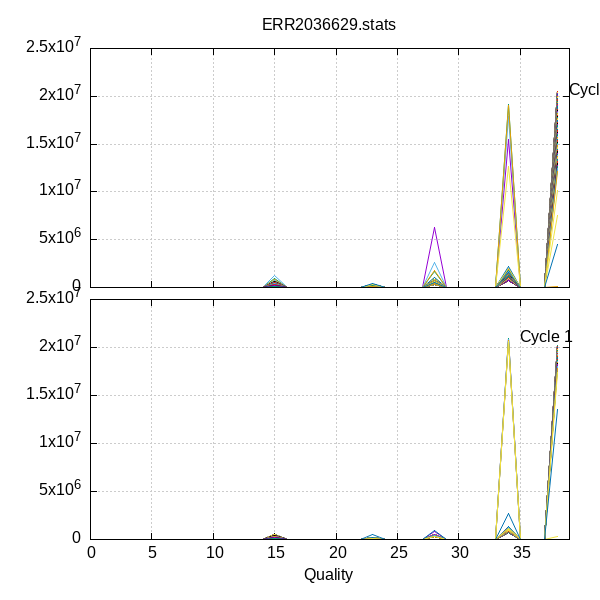
            set terminal png size 600,600 truecolor
            set output "ERR2036629-quals3.png"
            set grid xtics ytics y2tics back lc rgb "#cccccc"
            set multiplot
             set rmargin 0; set lmargin 0; set tmargin 0; set bmargin 0; set origin 0.15,0.52; set size 0.8,0.4
            set title "ERR2036629.stats" noenhanced
            set ylabel "Frequency (fwd reads)"
            set label "Cycle 24" at 38+1,20488769
            unset xlabel
            set xrange [0:39]
            set format x ""
            plot '-' using 1:2:3 with lines linecolor variable title ''
        1	0	1
2	0	1
3	0	1
4	0	1
5	0	1
6	0	1
7	0	1
8	0	1
9	0	1
10	0	1
11	0	1
12	0	1
13	0	1
14	0	1
15	0	1
16	0	1
17	0	1
18	0	1
19	0	1
20	0	1
21	0	1
22	0	1
23	0	1
24	0	1
25	0	1
26	0	1
27	0	1
28	6299618	1
29	0	1
30	0	1
31	0	1
32	0	1
33	0	1
34	15492767	1
35	0	1
36	0	1
37	0	1
38	706	1

1	0	2
2	0	2
3	0	2
4	0	2
5	0	2
6	0	2
7	0	2
8	0	2
9	0	2
10	0	2
11	0	2
12	0	2
13	0	2
14	0	2
15	984034	2
16	0	2
17	0	2
18	0	2
19	0	2
20	0	2
21	0	2
22	0	2
23	3	2
24	0	2
25	0	2
26	0	2
27	0	2
28	1634378	2
29	0	2
30	0	2
31	0	2
32	0	2
33	0	2
34	19166042	2
35	0	2
36	0	2
37	0	2
38	8634	2

1	0	3
2	0	3
3	0	3
4	0	3
5	0	3
6	0	3
7	0	3
8	0	3
9	0	3
10	0	3
11	0	3
12	0	3
13	0	3
14	0	3
15	1254689	3
16	0	3
17	0	3
18	0	3
19	0	3
20	0	3
21	0	3
22	0	3
23	8	3
24	0	3
25	0	3
26	0	3
27	0	3
28	2569679	3
29	0	3
30	0	3
31	0	3
32	0	3
33	0	3
34	17927757	3
35	0	3
36	0	3
37	0	3
38	40958	3

1	0	4
2	0	4
3	0	4
4	0	4
5	0	4
6	0	4
7	0	4
8	0	4
9	0	4
10	0	4
11	0	4
12	0	4
13	0	4
14	0	4
15	864343	4
16	0	4
17	0	4
18	0	4
19	0	4
20	0	4
21	0	4
22	0	4
23	11	4
24	0	4
25	0	4
26	0	4
27	0	4
28	1783792	4
29	0	4
30	0	4
31	0	4
32	0	4
33	0	4
34	18989074	4
35	0	4
36	0	4
37	0	4
38	155871	4

1	0	5
2	0	5
3	0	5
4	0	5
5	0	5
6	0	5
7	0	5
8	0	5
9	0	5
10	0	5
11	0	5
12	0	5
13	0	5
14	0	5
15	599457	5
16	0	5
17	0	5
18	0	5
19	0	5
20	0	5
21	0	5
22	0	5
23	41	5
24	0	5
25	0	5
26	0	5
27	0	5
28	1079883	5
29	0	5
30	0	5
31	0	5
32	0	5
33	0	5
34	12624538	5
35	0	5
36	0	5
37	0	5
38	7489172	5

1	0	6
2	0	6
3	0	6
4	0	6
5	0	6
6	0	6
7	0	6
8	0	6
9	0	6
10	0	6
11	0	6
12	0	6
13	0	6
14	0	6
15	620328	6
16	0	6
17	0	6
18	0	6
19	0	6
20	0	6
21	0	6
22	0	6
23	241	6
24	0	6
25	0	6
26	0	6
27	0	6
28	1065257	6
29	0	6
30	0	6
31	0	6
32	0	6
33	0	6
34	2224646	6
35	0	6
36	0	6
37	0	6
38	17882619	6

1	0	7
2	0	7
3	0	7
4	0	7
5	0	7
6	0	7
7	0	7
8	0	7
9	0	7
10	0	7
11	0	7
12	0	7
13	0	7
14	0	7
15	470970	7
16	0	7
17	0	7
18	0	7
19	0	7
20	0	7
21	0	7
22	0	7
23	508	7
24	0	7
25	0	7
26	0	7
27	0	7
28	648252	7
29	0	7
30	0	7
31	0	7
32	0	7
33	0	7
34	1517261	7
35	0	7
36	0	7
37	0	7
38	19156100	7

1	0	8
2	0	8
3	0	8
4	0	8
5	0	8
6	0	8
7	0	8
8	0	8
9	0	8
10	0	8
11	0	8
12	0	8
13	0	8
14	0	8
15	384535	8
16	0	8
17	0	8
18	0	8
19	0	8
20	0	8
21	0	8
22	0	8
23	799	8
24	0	8
25	0	8
26	0	8
27	0	8
28	497806	8
29	0	8
30	0	8
31	0	8
32	0	8
33	0	8
34	1144574	8
35	0	8
36	0	8
37	0	8
38	19765377	8

1	0	9
2	0	9
3	0	9
4	0	9
5	0	9
6	0	9
7	0	9
8	0	9
9	0	9
10	0	9
11	0	9
12	0	9
13	0	9
14	0	9
15	329476	9
16	0	9
17	0	9
18	0	9
19	0	9
20	0	9
21	0	9
22	0	9
23	1353	9
24	0	9
25	0	9
26	0	9
27	0	9
28	430335	9
29	0	9
30	0	9
31	0	9
32	0	9
33	0	9
34	949328	9
35	0	9
36	0	9
37	0	9
38	20082599	9

1	0	10
2	0	10
3	0	10
4	0	10
5	0	10
6	0	10
7	0	10
8	0	10
9	0	10
10	0	10
11	0	10
12	0	10
13	0	10
14	0	10
15	341849	10
16	0	10
17	0	10
18	0	10
19	0	10
20	0	10
21	0	10
22	0	10
23	2071	10
24	0	10
25	0	10
26	0	10
27	0	10
28	448469	10
29	0	10
30	0	10
31	0	10
32	0	10
33	0	10
34	971448	10
35	0	10
36	0	10
37	0	10
38	20029254	10

1	0	11
2	0	11
3	0	11
4	0	11
5	0	11
6	0	11
7	0	11
8	0	11
9	0	11
10	0	11
11	0	11
12	0	11
13	0	11
14	0	11
15	313580	11
16	0	11
17	0	11
18	0	11
19	0	11
20	0	11
21	0	11
22	0	11
23	2737	11
24	0	11
25	0	11
26	0	11
27	0	11
28	424029	11
29	0	11
30	0	11
31	0	11
32	0	11
33	0	11
34	939758	11
35	0	11
36	0	11
37	0	11
38	20112987	11

1	0	12
2	0	12
3	0	12
4	0	12
5	0	12
6	0	12
7	0	12
8	0	12
9	0	12
10	0	12
11	0	12
12	0	12
13	0	12
14	0	12
15	301415	12
16	0	12
17	0	12
18	0	12
19	0	12
20	0	12
21	0	12
22	0	12
23	3995	12
24	0	12
25	0	12
26	0	12
27	0	12
28	414555	12
29	0	12
30	0	12
31	0	12
32	0	12
33	0	12
34	883385	12
35	0	12
36	0	12
37	0	12
38	20189741	12

1	0	13
2	0	13
3	0	13
4	0	13
5	0	13
6	0	13
7	0	13
8	0	13
9	0	13
10	0	13
11	0	13
12	0	13
13	0	13
14	0	13
15	303806	13
16	0	13
17	0	13
18	0	13
19	0	13
20	0	13
21	0	13
22	0	13
23	5817	13
24	0	13
25	0	13
26	0	13
27	0	13
28	408888	13
29	0	13
30	0	13
31	0	13
32	0	13
33	0	13
34	885687	13
35	0	13
36	0	13
37	0	13
38	20188893	13

1	0	14
2	0	14
3	0	14
4	0	14
5	0	14
6	0	14
7	0	14
8	0	14
9	0	14
10	0	14
11	0	14
12	0	14
13	0	14
14	0	14
15	309329	14
16	0	14
17	0	14
18	0	14
19	0	14
20	0	14
21	0	14
22	0	14
23	8121	14
24	0	14
25	0	14
26	0	14
27	0	14
28	423075	14
29	0	14
30	0	14
31	0	14
32	0	14
33	0	14
34	912279	14
35	0	14
36	0	14
37	0	14
38	20140287	14

1	0	15
2	0	15
3	0	15
4	0	15
5	0	15
6	0	15
7	0	15
8	0	15
9	0	15
10	0	15
11	0	15
12	0	15
13	0	15
14	0	15
15	299696	15
16	0	15
17	0	15
18	0	15
19	0	15
20	0	15
21	0	15
22	0	15
23	11755	15
24	0	15
25	0	15
26	0	15
27	0	15
28	421181	15
29	0	15
30	0	15
31	0	15
32	0	15
33	0	15
34	918651	15
35	0	15
36	0	15
37	0	15
38	20141808	15

1	0	16
2	0	16
3	0	16
4	0	16
5	0	16
6	0	16
7	0	16
8	0	16
9	0	16
10	0	16
11	0	16
12	0	16
13	0	16
14	0	16
15	286730	16
16	0	16
17	0	16
18	0	16
19	0	16
20	0	16
21	0	16
22	0	16
23	13654	16
24	0	16
25	0	16
26	0	16
27	0	16
28	398187	16
29	0	16
30	0	16
31	0	16
32	0	16
33	0	16
34	873262	16
35	0	16
36	0	16
37	0	16
38	20221258	16

1	0	17
2	0	17
3	0	17
4	0	17
5	0	17
6	0	17
7	0	17
8	0	17
9	0	17
10	0	17
11	0	17
12	0	17
13	0	17
14	0	17
15	272553	17
16	0	17
17	0	17
18	0	17
19	0	17
20	0	17
21	0	17
22	0	17
23	15139	17
24	0	17
25	0	17
26	0	17
27	0	17
28	381929	17
29	0	17
30	0	17
31	0	17
32	0	17
33	0	17
34	821175	17
35	0	17
36	0	17
37	0	17
38	20302295	17

1	0	18
2	0	18
3	0	18
4	0	18
5	0	18
6	0	18
7	0	18
8	0	18
9	0	18
10	0	18
11	0	18
12	0	18
13	0	18
14	0	18
15	265647	18
16	0	18
17	0	18
18	0	18
19	0	18
20	0	18
21	0	18
22	0	18
23	17491	18
24	0	18
25	0	18
26	0	18
27	0	18
28	362957	18
29	0	18
30	0	18
31	0	18
32	0	18
33	0	18
34	785001	18
35	0	18
36	0	18
37	0	18
38	20361995	18

1	0	19
2	0	19
3	0	19
4	0	19
5	0	19
6	0	19
7	0	19
8	0	19
9	0	19
10	0	19
11	0	19
12	0	19
13	0	19
14	0	19
15	259424	19
16	0	19
17	0	19
18	0	19
19	0	19
20	0	19
21	0	19
22	0	19
23	20564	19
24	0	19
25	0	19
26	0	19
27	0	19
28	349314	19
29	0	19
30	0	19
31	0	19
32	0	19
33	0	19
34	756115	19
35	0	19
36	0	19
37	0	19
38	20407674	19

1	0	20
2	0	20
3	0	20
4	0	20
5	0	20
6	0	20
7	0	20
8	0	20
9	0	20
10	0	20
11	0	20
12	0	20
13	0	20
14	0	20
15	251473	20
16	0	20
17	0	20
18	0	20
19	0	20
20	0	20
21	0	20
22	0	20
23	20726	20
24	0	20
25	0	20
26	0	20
27	0	20
28	336778	20
29	0	20
30	0	20
31	0	20
32	0	20
33	0	20
34	728019	20
35	0	20
36	0	20
37	0	20
38	20456095	20

1	0	21
2	0	21
3	0	21
4	0	21
5	0	21
6	0	21
7	0	21
8	0	21
9	0	21
10	0	21
11	0	21
12	0	21
13	0	21
14	0	21
15	248726	21
16	0	21
17	0	21
18	0	21
19	0	21
20	0	21
21	0	21
22	0	21
23	22467	21
24	0	21
25	0	21
26	0	21
27	0	21
28	332082	21
29	0	21
30	0	21
31	0	21
32	0	21
33	0	21
34	717599	21
35	0	21
36	0	21
37	0	21
38	20472217	21

1	0	22
2	0	22
3	0	22
4	0	22
5	0	22
6	0	22
7	0	22
8	0	22
9	0	22
10	0	22
11	0	22
12	0	22
13	0	22
14	0	22
15	257862	22
16	0	22
17	0	22
18	0	22
19	0	22
20	0	22
21	0	22
22	0	22
23	22178	22
24	0	22
25	0	22
26	0	22
27	0	22
28	335074	22
29	0	22
30	0	22
31	0	22
32	0	22
33	0	22
34	722207	22
35	0	22
36	0	22
37	0	22
38	20455770	22

1	0	23
2	0	23
3	0	23
4	0	23
5	0	23
6	0	23
7	0	23
8	0	23
9	0	23
10	0	23
11	0	23
12	0	23
13	0	23
14	0	23
15	262401	23
16	0	23
17	0	23
18	0	23
19	0	23
20	0	23
21	0	23
22	0	23
23	22643	23
24	0	23
25	0	23
26	0	23
27	0	23
28	334460	23
29	0	23
30	0	23
31	0	23
32	0	23
33	0	23
34	719704	23
35	0	23
36	0	23
37	0	23
38	20453883	23

1	0	24
2	0	24
3	0	24
4	0	24
5	0	24
6	0	24
7	0	24
8	0	24
9	0	24
10	0	24
11	0	24
12	0	24
13	0	24
14	0	24
15	253946	24
16	0	24
17	0	24
18	0	24
19	0	24
20	0	24
21	0	24
22	0	24
23	22511	24
24	0	24
25	0	24
26	0	24
27	0	24
28	327881	24
29	0	24
30	0	24
31	0	24
32	0	24
33	0	24
34	699984	24
35	0	24
36	0	24
37	0	24
38	20488769	24

1	0	25
2	0	25
3	0	25
4	0	25
5	0	25
6	0	25
7	0	25
8	0	25
9	0	25
10	0	25
11	0	25
12	0	25
13	0	25
14	0	25
15	263776	25
16	0	25
17	0	25
18	0	25
19	0	25
20	0	25
21	0	25
22	0	25
23	22792	25
24	0	25
25	0	25
26	0	25
27	0	25
28	331711	25
29	0	25
30	0	25
31	0	25
32	0	25
33	0	25
34	705447	25
35	0	25
36	0	25
37	0	25
38	20469365	25

1	0	26
2	0	26
3	0	26
4	0	26
5	0	26
6	0	26
7	0	26
8	0	26
9	0	26
10	0	26
11	0	26
12	0	26
13	0	26
14	0	26
15	274943	26
16	0	26
17	0	26
18	0	26
19	0	26
20	0	26
21	0	26
22	0	26
23	22885	26
24	0	26
25	0	26
26	0	26
27	0	26
28	330714	26
29	0	26
30	0	26
31	0	26
32	0	26
33	0	26
34	695739	26
35	0	26
36	0	26
37	0	26
38	20468810	26

1	0	27
2	0	27
3	0	27
4	0	27
5	0	27
6	0	27
7	0	27
8	0	27
9	0	27
10	0	27
11	0	27
12	0	27
13	0	27
14	0	27
15	272930	27
16	0	27
17	0	27
18	0	27
19	0	27
20	0	27
21	0	27
22	0	27
23	22812	27
24	0	27
25	0	27
26	0	27
27	0	27
28	329088	27
29	0	27
30	0	27
31	0	27
32	0	27
33	0	27
34	683128	27
35	0	27
36	0	27
37	0	27
38	20485133	27

1	0	28
2	0	28
3	0	28
4	0	28
5	0	28
6	0	28
7	0	28
8	0	28
9	0	28
10	0	28
11	0	28
12	0	28
13	0	28
14	0	28
15	275914	28
16	0	28
17	0	28
18	0	28
19	0	28
20	0	28
21	0	28
22	0	28
23	23537	28
24	0	28
25	0	28
26	0	28
27	0	28
28	334357	28
29	0	28
30	0	28
31	0	28
32	0	28
33	0	28
34	689502	28
35	0	28
36	0	28
37	0	28
38	20469781	28

1	0	29
2	0	29
3	0	29
4	0	29
5	0	29
6	0	29
7	0	29
8	0	29
9	0	29
10	0	29
11	0	29
12	0	29
13	0	29
14	0	29
15	282351	29
16	0	29
17	0	29
18	0	29
19	0	29
20	0	29
21	0	29
22	0	29
23	24461	29
24	0	29
25	0	29
26	0	29
27	0	29
28	339765	29
29	0	29
30	0	29
31	0	29
32	0	29
33	0	29
34	699404	29
35	0	29
36	0	29
37	0	29
38	20447110	29

1	0	30
2	0	30
3	0	30
4	0	30
5	0	30
6	0	30
7	0	30
8	0	30
9	0	30
10	0	30
11	0	30
12	0	30
13	0	30
14	0	30
15	281898	30
16	0	30
17	0	30
18	0	30
19	0	30
20	0	30
21	0	30
22	0	30
23	23555	30
24	0	30
25	0	30
26	0	30
27	0	30
28	340691	30
29	0	30
30	0	30
31	0	30
32	0	30
33	0	30
34	692041	30
35	0	30
36	0	30
37	0	30
38	20454906	30

1	0	31
2	0	31
3	0	31
4	0	31
5	0	31
6	0	31
7	0	31
8	0	31
9	0	31
10	0	31
11	0	31
12	0	31
13	0	31
14	0	31
15	281786	31
16	0	31
17	0	31
18	0	31
19	0	31
20	0	31
21	0	31
22	0	31
23	24069	31
24	0	31
25	0	31
26	0	31
27	0	31
28	343500	31
29	0	31
30	0	31
31	0	31
32	0	31
33	0	31
34	692574	31
35	0	31
36	0	31
37	0	31
38	20451162	31

1	0	32
2	0	32
3	0	32
4	0	32
5	0	32
6	0	32
7	0	32
8	0	32
9	0	32
10	0	32
11	0	32
12	0	32
13	0	32
14	0	32
15	282646	32
16	0	32
17	0	32
18	0	32
19	0	32
20	0	32
21	0	32
22	0	32
23	25172	32
24	0	32
25	0	32
26	0	32
27	0	32
28	344529	32
29	0	32
30	0	32
31	0	32
32	0	32
33	0	32
34	692051	32
35	0	32
36	0	32
37	0	32
38	20448693	32

1	0	33
2	0	33
3	0	33
4	0	33
5	0	33
6	0	33
7	0	33
8	0	33
9	0	33
10	0	33
11	0	33
12	0	33
13	0	33
14	0	33
15	287389	33
16	0	33
17	0	33
18	0	33
19	0	33
20	0	33
21	0	33
22	0	33
23	27903	33
24	0	33
25	0	33
26	0	33
27	0	33
28	349314	33
29	0	33
30	0	33
31	0	33
32	0	33
33	0	33
34	707374	33
35	0	33
36	0	33
37	0	33
38	20421111	33

1	0	34
2	0	34
3	0	34
4	0	34
5	0	34
6	0	34
7	0	34
8	0	34
9	0	34
10	0	34
11	0	34
12	0	34
13	0	34
14	0	34
15	295770	34
16	0	34
17	0	34
18	0	34
19	0	34
20	0	34
21	0	34
22	0	34
23	30152	34
24	0	34
25	0	34
26	0	34
27	0	34
28	356597	34
29	0	34
30	0	34
31	0	34
32	0	34
33	0	34
34	725617	34
35	0	34
36	0	34
37	0	34
38	20384955	34

1	0	35
2	0	35
3	0	35
4	0	35
5	0	35
6	0	35
7	0	35
8	0	35
9	0	35
10	0	35
11	0	35
12	0	35
13	0	35
14	0	35
15	297297	35
16	0	35
17	0	35
18	0	35
19	0	35
20	0	35
21	0	35
22	0	35
23	28881	35
24	0	35
25	0	35
26	0	35
27	0	35
28	362291	35
29	0	35
30	0	35
31	0	35
32	0	35
33	0	35
34	729086	35
35	0	35
36	0	35
37	0	35
38	20375536	35

1	0	36
2	0	36
3	0	36
4	0	36
5	0	36
6	0	36
7	0	36
8	0	36
9	0	36
10	0	36
11	0	36
12	0	36
13	0	36
14	0	36
15	296654	36
16	0	36
17	0	36
18	0	36
19	0	36
20	0	36
21	0	36
22	0	36
23	27074	36
24	0	36
25	0	36
26	0	36
27	0	36
28	361612	36
29	0	36
30	0	36
31	0	36
32	0	36
33	0	36
34	727189	36
35	0	36
36	0	36
37	0	36
38	20380562	36

1	0	37
2	0	37
3	0	37
4	0	37
5	0	37
6	0	37
7	0	37
8	0	37
9	0	37
10	0	37
11	0	37
12	0	37
13	0	37
14	0	37
15	309337	37
16	0	37
17	0	37
18	0	37
19	0	37
20	0	37
21	0	37
22	0	37
23	28808	37
24	0	37
25	0	37
26	0	37
27	0	37
28	370299	37
29	0	37
30	0	37
31	0	37
32	0	37
33	0	37
34	735400	37
35	0	37
36	0	37
37	0	37
38	20349247	37

1	0	38
2	0	38
3	0	38
4	0	38
5	0	38
6	0	38
7	0	38
8	0	38
9	0	38
10	0	38
11	0	38
12	0	38
13	0	38
14	0	38
15	318687	38
16	0	38
17	0	38
18	0	38
19	0	38
20	0	38
21	0	38
22	0	38
23	32762	38
24	0	38
25	0	38
26	0	38
27	0	38
28	381944	38
29	0	38
30	0	38
31	0	38
32	0	38
33	0	38
34	756864	38
35	0	38
36	0	38
37	0	38
38	20302834	38

1	0	39
2	0	39
3	0	39
4	0	39
5	0	39
6	0	39
7	0	39
8	0	39
9	0	39
10	0	39
11	0	39
12	0	39
13	0	39
14	0	39
15	325191	39
16	0	39
17	0	39
18	0	39
19	0	39
20	0	39
21	0	39
22	0	39
23	31796	39
24	0	39
25	0	39
26	0	39
27	0	39
28	385217	39
29	0	39
30	0	39
31	0	39
32	0	39
33	0	39
34	769536	39
35	0	39
36	0	39
37	0	39
38	20281351	39

1	0	40
2	0	40
3	0	40
4	0	40
5	0	40
6	0	40
7	0	40
8	0	40
9	0	40
10	0	40
11	0	40
12	0	40
13	0	40
14	0	40
15	318600	40
16	0	40
17	0	40
18	0	40
19	0	40
20	0	40
21	0	40
22	0	40
23	33018	40
24	0	40
25	0	40
26	0	40
27	0	40
28	386200	40
29	0	40
30	0	40
31	0	40
32	0	40
33	0	40
34	776020	40
35	0	40
36	0	40
37	0	40
38	20279253	40

1	0	41
2	0	41
3	0	41
4	0	41
5	0	41
6	0	41
7	0	41
8	0	41
9	0	41
10	0	41
11	0	41
12	0	41
13	0	41
14	0	41
15	320151	41
16	0	41
17	0	41
18	0	41
19	0	41
20	0	41
21	0	41
22	0	41
23	34846	41
24	0	41
25	0	41
26	0	41
27	0	41
28	383213	41
29	0	41
30	0	41
31	0	41
32	0	41
33	0	41
34	776453	41
35	0	41
36	0	41
37	0	41
38	20277753	41

1	0	42
2	0	42
3	0	42
4	0	42
5	0	42
6	0	42
7	0	42
8	0	42
9	0	42
10	0	42
11	0	42
12	0	42
13	0	42
14	0	42
15	334811	42
16	0	42
17	0	42
18	0	42
19	0	42
20	0	42
21	0	42
22	0	42
23	38009	42
24	0	42
25	0	42
26	0	42
27	0	42
28	390106	42
29	0	42
30	0	42
31	0	42
32	0	42
33	0	42
34	795410	42
35	0	42
36	0	42
37	0	42
38	20233355	42

1	0	43
2	0	43
3	0	43
4	0	43
5	0	43
6	0	43
7	0	43
8	0	43
9	0	43
10	0	43
11	0	43
12	0	43
13	0	43
14	0	43
15	336419	43
16	0	43
17	0	43
18	0	43
19	0	43
20	0	43
21	0	43
22	0	43
23	38024	43
24	0	43
25	0	43
26	0	43
27	0	43
28	398210	43
29	0	43
30	0	43
31	0	43
32	0	43
33	0	43
34	810388	43
35	0	43
36	0	43
37	0	43
38	20207955	43

1	0	44
2	0	44
3	0	44
4	0	44
5	0	44
6	0	44
7	0	44
8	0	44
9	0	44
10	0	44
11	0	44
12	0	44
13	0	44
14	0	44
15	342069	44
16	0	44
17	0	44
18	0	44
19	0	44
20	0	44
21	0	44
22	0	44
23	41763	44
24	0	44
25	0	44
26	0	44
27	0	44
28	398344	44
29	0	44
30	0	44
31	0	44
32	0	44
33	0	44
34	814334	44
35	0	44
36	0	44
37	0	44
38	20193766	44

1	0	45
2	0	45
3	0	45
4	0	45
5	0	45
6	0	45
7	0	45
8	0	45
9	0	45
10	0	45
11	0	45
12	0	45
13	0	45
14	0	45
15	341712	45
16	0	45
17	0	45
18	0	45
19	0	45
20	0	45
21	0	45
22	0	45
23	42131	45
24	0	45
25	0	45
26	0	45
27	0	45
28	402868	45
29	0	45
30	0	45
31	0	45
32	0	45
33	0	45
34	824496	45
35	0	45
36	0	45
37	0	45
38	20178262	45

1	0	46
2	0	46
3	0	46
4	0	46
5	0	46
6	0	46
7	0	46
8	0	46
9	0	46
10	0	46
11	0	46
12	0	46
13	0	46
14	0	46
15	349821	46
16	0	46
17	0	46
18	0	46
19	0	46
20	0	46
21	0	46
22	0	46
23	41077	46
24	0	46
25	0	46
26	0	46
27	0	46
28	410797	46
29	0	46
30	0	46
31	0	46
32	0	46
33	0	46
34	834032	46
35	0	46
36	0	46
37	0	46
38	20152664	46

1	0	47
2	0	47
3	0	47
4	0	47
5	0	47
6	0	47
7	0	47
8	0	47
9	0	47
10	0	47
11	0	47
12	0	47
13	0	47
14	0	47
15	356673	47
16	0	47
17	0	47
18	0	47
19	0	47
20	0	47
21	0	47
22	0	47
23	40612	47
24	0	47
25	0	47
26	0	47
27	0	47
28	415942	47
29	0	47
30	0	47
31	0	47
32	0	47
33	0	47
34	843839	47
35	0	47
36	0	47
37	0	47
38	20130324	47

1	0	48
2	0	48
3	0	48
4	0	48
5	0	48
6	0	48
7	0	48
8	0	48
9	0	48
10	0	48
11	0	48
12	0	48
13	0	48
14	0	48
15	354084	48
16	0	48
17	0	48
18	0	48
19	0	48
20	0	48
21	0	48
22	0	48
23	42228	48
24	0	48
25	0	48
26	0	48
27	0	48
28	420493	48
29	0	48
30	0	48
31	0	48
32	0	48
33	0	48
34	859569	48
35	0	48
36	0	48
37	0	48
38	20110036	48

1	0	49
2	0	49
3	0	49
4	0	49
5	0	49
6	0	49
7	0	49
8	0	49
9	0	49
10	0	49
11	0	49
12	0	49
13	0	49
14	0	49
15	359134	49
16	0	49
17	0	49
18	0	49
19	0	49
20	0	49
21	0	49
22	0	49
23	43116	49
24	0	49
25	0	49
26	0	49
27	0	49
28	426512	49
29	0	49
30	0	49
31	0	49
32	0	49
33	0	49
34	869556	49
35	0	49
36	0	49
37	0	49
38	20087045	49

1	0	50
2	0	50
3	0	50
4	0	50
5	0	50
6	0	50
7	0	50
8	0	50
9	0	50
10	0	50
11	0	50
12	0	50
13	0	50
14	0	50
15	373019	50
16	0	50
17	0	50
18	0	50
19	0	50
20	0	50
21	0	50
22	0	50
23	47039	50
24	0	50
25	0	50
26	0	50
27	0	50
28	444758	50
29	0	50
30	0	50
31	0	50
32	0	50
33	0	50
34	909369	50
35	0	50
36	0	50
37	0	50
38	20009983	50

1	0	51
2	0	51
3	0	51
4	0	51
5	0	51
6	0	51
7	0	51
8	0	51
9	0	51
10	0	51
11	0	51
12	0	51
13	0	51
14	0	51
15	378466	51
16	0	51
17	0	51
18	0	51
19	0	51
20	0	51
21	0	51
22	0	51
23	50042	51
24	0	51
25	0	51
26	0	51
27	0	51
28	456871	51
29	0	51
30	0	51
31	0	51
32	0	51
33	0	51
34	938947	51
35	0	51
36	0	51
37	0	51
38	19958523	51

1	0	52
2	0	52
3	0	52
4	0	52
5	0	52
6	0	52
7	0	52
8	0	52
9	0	52
10	0	52
11	0	52
12	0	52
13	0	52
14	0	52
15	386352	52
16	0	52
17	0	52
18	0	52
19	0	52
20	0	52
21	0	52
22	0	52
23	45318	52
24	0	52
25	0	52
26	0	52
27	0	52
28	464965	52
29	0	52
30	0	52
31	0	52
32	0	52
33	0	52
34	934511	52
35	0	52
36	0	52
37	0	52
38	19950403	52

1	0	53
2	0	53
3	0	53
4	0	53
5	0	53
6	0	53
7	0	53
8	0	53
9	0	53
10	0	53
11	0	53
12	0	53
13	0	53
14	0	53
15	402195	53
16	0	53
17	0	53
18	0	53
19	0	53
20	0	53
21	0	53
22	0	53
23	43532	53
24	0	53
25	0	53
26	0	53
27	0	53
28	477745	53
29	0	53
30	0	53
31	0	53
32	0	53
33	0	53
34	961254	53
35	0	53
36	0	53
37	0	53
38	19895288	53

1	0	54
2	0	54
3	0	54
4	0	54
5	0	54
6	0	54
7	0	54
8	0	54
9	0	54
10	0	54
11	0	54
12	0	54
13	0	54
14	0	54
15	418890	54
16	0	54
17	0	54
18	0	54
19	0	54
20	0	54
21	0	54
22	0	54
23	49260	54
24	0	54
25	0	54
26	0	54
27	0	54
28	499075	54
29	0	54
30	0	54
31	0	54
32	0	54
33	0	54
34	1027583	54
35	0	54
36	0	54
37	0	54
38	19783625	54

1	0	55
2	0	55
3	0	55
4	0	55
5	0	55
6	0	55
7	0	55
8	0	55
9	0	55
10	0	55
11	0	55
12	0	55
13	0	55
14	0	55
15	447285	55
16	0	55
17	0	55
18	0	55
19	0	55
20	0	55
21	0	55
22	0	55
23	55468	55
24	0	55
25	0	55
26	0	55
27	0	55
28	529309	55
29	0	55
30	0	55
31	0	55
32	0	55
33	0	55
34	1093138	55
35	0	55
36	0	55
37	0	55
38	19651502	55

1	0	56
2	0	56
3	0	56
4	0	56
5	0	56
6	0	56
7	0	56
8	0	56
9	0	56
10	0	56
11	0	56
12	0	56
13	0	56
14	0	56
15	486158	56
16	0	56
17	0	56
18	0	56
19	0	56
20	0	56
21	0	56
22	0	56
23	57588	56
24	0	56
25	0	56
26	0	56
27	0	56
28	587074	56
29	0	56
30	0	56
31	0	56
32	0	56
33	0	56
34	1148719	56
35	0	56
36	0	56
37	0	56
38	19491445	56

1	0	57
2	0	57
3	0	57
4	0	57
5	0	57
6	0	57
7	0	57
8	0	57
9	0	57
10	0	57
11	0	57
12	0	57
13	0	57
14	0	57
15	496697	57
16	0	57
17	0	57
18	0	57
19	0	57
20	0	57
21	0	57
22	0	57
23	61345	57
24	0	57
25	0	57
26	0	57
27	0	57
28	594814	57
29	0	57
30	0	57
31	0	57
32	0	57
33	0	57
34	1175458	57
35	0	57
36	0	57
37	0	57
38	19436288	57

1	0	58
2	0	58
3	0	58
4	0	58
5	0	58
6	0	58
7	0	58
8	0	58
9	0	58
10	0	58
11	0	58
12	0	58
13	0	58
14	0	58
15	476178	58
16	0	58
17	0	58
18	0	58
19	0	58
20	0	58
21	0	58
22	0	58
23	61922	58
24	0	58
25	0	58
26	0	58
27	0	58
28	583406	58
29	0	58
30	0	58
31	0	58
32	0	58
33	0	58
34	1183084	58
35	0	58
36	0	58
37	0	58
38	19450714	58

1	0	59
2	0	59
3	0	59
4	0	59
5	0	59
6	0	59
7	0	59
8	0	59
9	0	59
10	0	59
11	0	59
12	0	59
13	0	59
14	0	59
15	486998	59
16	0	59
17	0	59
18	0	59
19	0	59
20	0	59
21	0	59
22	0	59
23	65977	59
24	0	59
25	0	59
26	0	59
27	0	59
28	587142	59
29	0	59
30	0	59
31	0	59
32	0	59
33	0	59
34	1213916	59
35	0	59
36	0	59
37	0	59
38	19391219	59

1	0	60
2	0	60
3	0	60
4	0	60
5	0	60
6	0	60
7	0	60
8	0	60
9	0	60
10	0	60
11	0	60
12	0	60
13	0	60
14	0	60
15	506256	60
16	0	60
17	0	60
18	0	60
19	0	60
20	0	60
21	0	60
22	0	60
23	71461	60
24	0	60
25	0	60
26	0	60
27	0	60
28	603762	60
29	0	60
30	0	60
31	0	60
32	0	60
33	0	60
34	1253341	60
35	0	60
36	0	60
37	0	60
38	19301021	60

1	0	61
2	0	61
3	0	61
4	0	61
5	0	61
6	0	61
7	0	61
8	0	61
9	0	61
10	0	61
11	0	61
12	0	61
13	0	61
14	0	61
15	509239	61
16	0	61
17	0	61
18	0	61
19	0	61
20	0	61
21	0	61
22	0	61
23	77076	61
24	0	61
25	0	61
26	0	61
27	0	61
28	603973	61
29	0	61
30	0	61
31	0	61
32	0	61
33	0	61
34	1278100	61
35	0	61
36	0	61
37	0	61
38	19257512	61

1	0	62
2	0	62
3	0	62
4	0	62
5	0	62
6	0	62
7	0	62
8	0	62
9	0	62
10	0	62
11	0	62
12	0	62
13	0	62
14	0	62
15	505220	62
16	0	62
17	0	62
18	0	62
19	0	62
20	0	62
21	0	62
22	0	62
23	83794	62
24	0	62
25	0	62
26	0	62
27	0	62
28	608154	62
29	0	62
30	0	62
31	0	62
32	0	62
33	0	62
34	1305196	62
35	0	62
36	0	62
37	0	62
38	19212397	62

1	0	63
2	0	63
3	0	63
4	0	63
5	0	63
6	0	63
7	0	63
8	0	63
9	0	63
10	0	63
11	0	63
12	0	63
13	0	63
14	0	63
15	517980	63
16	0	63
17	0	63
18	0	63
19	0	63
20	0	63
21	0	63
22	0	63
23	91794	63
24	0	63
25	0	63
26	0	63
27	0	63
28	621394	63
29	0	63
30	0	63
31	0	63
32	0	63
33	0	63
34	1333049	63
35	0	63
36	0	63
37	0	63
38	19137962	63

1	0	64
2	0	64
3	0	64
4	0	64
5	0	64
6	0	64
7	0	64
8	0	64
9	0	64
10	0	64
11	0	64
12	0	64
13	0	64
14	0	64
15	520366	64
16	0	64
17	0	64
18	0	64
19	0	64
20	0	64
21	0	64
22	0	64
23	95556	64
24	0	64
25	0	64
26	0	64
27	0	64
28	627749	64
29	0	64
30	0	64
31	0	64
32	0	64
33	0	64
34	1370923	64
35	0	64
36	0	64
37	0	64
38	19073295	64

1	0	65
2	0	65
3	0	65
4	0	65
5	0	65
6	0	65
7	0	65
8	0	65
9	0	65
10	0	65
11	0	65
12	0	65
13	0	65
14	0	65
15	535996	65
16	0	65
17	0	65
18	0	65
19	0	65
20	0	65
21	0	65
22	0	65
23	101533	65
24	0	65
25	0	65
26	0	65
27	0	65
28	633035	65
29	0	65
30	0	65
31	0	65
32	0	65
33	0	65
34	1382272	65
35	0	65
36	0	65
37	0	65
38	19019651	65

1	0	66
2	0	66
3	0	66
4	0	66
5	0	66
6	0	66
7	0	66
8	0	66
9	0	66
10	0	66
11	0	66
12	0	66
13	0	66
14	0	66
15	569359	66
16	0	66
17	0	66
18	0	66
19	0	66
20	0	66
21	0	66
22	0	66
23	107258	66
24	0	66
25	0	66
26	0	66
27	0	66
28	657811	66
29	0	66
30	0	66
31	0	66
32	0	66
33	0	66
34	1426190	66
35	0	66
36	0	66
37	0	66
38	18894491	66

1	0	67
2	0	67
3	0	67
4	0	67
5	0	67
6	0	67
7	0	67
8	0	67
9	0	67
10	0	67
11	0	67
12	0	67
13	0	67
14	0	67
15	581644	67
16	0	67
17	0	67
18	0	67
19	0	67
20	0	67
21	0	67
22	0	67
23	125424	67
24	0	67
25	0	67
26	0	67
27	0	67
28	669369	67
29	0	67
30	0	67
31	0	67
32	0	67
33	0	67
34	1436865	67
35	0	67
36	0	67
37	0	67
38	18823324	67

1	0	68
2	0	68
3	0	68
4	0	68
5	0	68
6	0	68
7	0	68
8	0	68
9	0	68
10	0	68
11	0	68
12	0	68
13	0	68
14	0	68
15	562696	68
16	0	68
17	0	68
18	0	68
19	0	68
20	0	68
21	0	68
22	0	68
23	143465	68
24	0	68
25	0	68
26	0	68
27	0	68
28	654391	68
29	0	68
30	0	68
31	0	68
32	0	68
33	0	68
34	1426801	68
35	0	68
36	0	68
37	0	68
38	18829802	68

1	0	69
2	0	69
3	0	69
4	0	69
5	0	69
6	0	69
7	0	69
8	0	69
9	0	69
10	0	69
11	0	69
12	0	69
13	0	69
14	0	69
15	539801	69
16	0	69
17	0	69
18	0	69
19	0	69
20	0	69
21	0	69
22	0	69
23	143066	69
24	0	69
25	0	69
26	0	69
27	0	69
28	639089	69
29	0	69
30	0	69
31	0	69
32	0	69
33	0	69
34	1409319	69
35	0	69
36	0	69
37	0	69
38	18864431	69

1	0	70
2	0	70
3	0	70
4	0	70
5	0	70
6	0	70
7	0	70
8	0	70
9	0	70
10	0	70
11	0	70
12	0	70
13	0	70
14	0	70
15	556111	70
16	0	70
17	0	70
18	0	70
19	0	70
20	0	70
21	0	70
22	0	70
23	149160	70
24	0	70
25	0	70
26	0	70
27	0	70
28	647463	70
29	0	70
30	0	70
31	0	70
32	0	70
33	0	70
34	1422025	70
35	0	70
36	0	70
37	0	70
38	18796377	70

1	0	71
2	0	71
3	0	71
4	0	71
5	0	71
6	0	71
7	0	71
8	0	71
9	0	71
10	0	71
11	0	71
12	0	71
13	0	71
14	0	71
15	589183	71
16	0	71
17	0	71
18	0	71
19	0	71
20	0	71
21	0	71
22	0	71
23	160051	71
24	0	71
25	0	71
26	0	71
27	0	71
28	670524	71
29	0	71
30	0	71
31	0	71
32	0	71
33	0	71
34	1455367	71
35	0	71
36	0	71
37	0	71
38	18667975	71

1	0	72
2	0	72
3	0	72
4	0	72
5	0	72
6	0	72
7	0	72
8	0	72
9	0	72
10	0	72
11	0	72
12	0	72
13	0	72
14	0	72
15	611251	72
16	0	72
17	0	72
18	0	72
19	0	72
20	0	72
21	0	72
22	0	72
23	176227	72
24	0	72
25	0	72
26	0	72
27	0	72
28	694681	72
29	0	72
30	0	72
31	0	72
32	0	72
33	0	72
34	1493405	72
35	0	72
36	0	72
37	0	72
38	18536941	72

1	0	73
2	0	73
3	0	73
4	0	73
5	0	73
6	0	73
7	0	73
8	0	73
9	0	73
10	0	73
11	0	73
12	0	73
13	0	73
14	0	73
15	628584	73
16	0	73
17	0	73
18	0	73
19	0	73
20	0	73
21	0	73
22	0	73
23	188790	73
24	0	73
25	0	73
26	0	73
27	0	73
28	721330	73
29	0	73
30	0	73
31	0	73
32	0	73
33	0	73
34	1532057	73
35	0	73
36	0	73
37	0	73
38	18409013	73

1	0	74
2	0	74
3	0	74
4	0	74
5	0	74
6	0	74
7	0	74
8	0	74
9	0	74
10	0	74
11	0	74
12	0	74
13	0	74
14	0	74
15	633638	74
16	0	74
17	0	74
18	0	74
19	0	74
20	0	74
21	0	74
22	0	74
23	200814	74
24	0	74
25	0	74
26	0	74
27	0	74
28	730729	74
29	0	74
30	0	74
31	0	74
32	0	74
33	0	74
34	1554439	74
35	0	74
36	0	74
37	0	74
38	18325038	74

1	0	75
2	0	75
3	0	75
4	0	75
5	0	75
6	0	75
7	0	75
8	0	75
9	0	75
10	0	75
11	0	75
12	0	75
13	0	75
14	0	75
15	639069	75
16	0	75
17	0	75
18	0	75
19	0	75
20	0	75
21	0	75
22	0	75
23	209969	75
24	0	75
25	0	75
26	0	75
27	0	75
28	740349	75
29	0	75
30	0	75
31	0	75
32	0	75
33	0	75
34	1563254	75
35	0	75
36	0	75
37	0	75
38	18254103	75

1	0	76
2	0	76
3	0	76
4	0	76
5	0	76
6	0	76
7	0	76
8	0	76
9	0	76
10	0	76
11	0	76
12	0	76
13	0	76
14	0	76
15	644790	76
16	0	76
17	0	76
18	0	76
19	0	76
20	0	76
21	0	76
22	0	76
23	211226	76
24	0	76
25	0	76
26	0	76
27	0	76
28	745287	76
29	0	76
30	0	76
31	0	76
32	0	76
33	0	76
34	1560088	76
35	0	76
36	0	76
37	0	76
38	18204556	76

1	0	77
2	0	77
3	0	77
4	0	77
5	0	77
6	0	77
7	0	77
8	0	77
9	0	77
10	0	77
11	0	77
12	0	77
13	0	77
14	0	77
15	683084	77
16	0	77
17	0	77
18	0	77
19	0	77
20	0	77
21	0	77
22	0	77
23	225989	77
24	0	77
25	0	77
26	0	77
27	0	77
28	762966	77
29	0	77
30	0	77
31	0	77
32	0	77
33	0	77
34	1579796	77
35	0	77
36	0	77
37	0	77
38	18071387	77

1	0	78
2	0	78
3	0	78
4	0	78
5	0	78
6	0	78
7	0	78
8	0	78
9	0	78
10	0	78
11	0	78
12	0	78
13	0	78
14	0	78
15	661842	78
16	0	78
17	0	78
18	0	78
19	0	78
20	0	78
21	0	78
22	0	78
23	233725	78
24	0	78
25	0	78
26	0	78
27	0	78
28	761714	78
29	0	78
30	0	78
31	0	78
32	0	78
33	0	78
34	1590997	78
35	0	78
36	0	78
37	0	78
38	18031926	78

1	0	79
2	0	79
3	0	79
4	0	79
5	0	79
6	0	79
7	0	79
8	0	79
9	0	79
10	0	79
11	0	79
12	0	79
13	0	79
14	0	79
15	638171	79
16	0	79
17	0	79
18	0	79
19	0	79
20	0	79
21	0	79
22	0	79
23	230631	79
24	0	79
25	0	79
26	0	79
27	0	79
28	754031	79
29	0	79
30	0	79
31	0	79
32	0	79
33	0	79
34	1596662	79
35	0	79
36	0	79
37	0	79
38	18015169	79

1	0	80
2	0	80
3	0	80
4	0	80
5	0	80
6	0	80
7	0	80
8	0	80
9	0	80
10	0	80
11	0	80
12	0	80
13	0	80
14	0	80
15	662866	80
16	0	80
17	0	80
18	0	80
19	0	80
20	0	80
21	0	80
22	0	80
23	241939	80
24	0	80
25	0	80
26	0	80
27	0	80
28	764158	80
29	0	80
30	0	80
31	0	80
32	0	80
33	0	80
34	1631329	80
35	0	80
36	0	80
37	0	80
38	17882565	80

1	0	81
2	0	81
3	0	81
4	0	81
5	0	81
6	0	81
7	0	81
8	0	81
9	0	81
10	0	81
11	0	81
12	0	81
13	0	81
14	0	81
15	659657	81
16	0	81
17	0	81
18	0	81
19	0	81
20	0	81
21	0	81
22	0	81
23	246163	81
24	0	81
25	0	81
26	0	81
27	0	81
28	777293	81
29	0	81
30	0	81
31	0	81
32	0	81
33	0	81
34	1649479	81
35	0	81
36	0	81
37	0	81
38	17795430	81

1	0	82
2	0	82
3	0	82
4	0	82
5	0	82
6	0	82
7	0	82
8	0	82
9	0	82
10	0	82
11	0	82
12	0	82
13	0	82
14	0	82
15	639140	82
16	0	82
17	0	82
18	0	82
19	0	82
20	0	82
21	0	82
22	0	82
23	242779	82
24	0	82
25	0	82
26	0	82
27	0	82
28	770893	82
29	0	82
30	0	82
31	0	82
32	0	82
33	0	82
34	1651476	82
35	0	82
36	0	82
37	0	82
38	17765171	82

1	0	83
2	0	83
3	0	83
4	0	83
5	0	83
6	0	83
7	0	83
8	0	83
9	0	83
10	0	83
11	0	83
12	0	83
13	0	83
14	0	83
15	656410	83
16	0	83
17	0	83
18	0	83
19	0	83
20	0	83
21	0	83
22	0	83
23	246723	83
24	0	83
25	0	83
26	0	83
27	0	83
28	779727	83
29	0	83
30	0	83
31	0	83
32	0	83
33	0	83
34	1657119	83
35	0	83
36	0	83
37	0	83
38	17665440	83

1	0	84
2	0	84
3	0	84
4	0	84
5	0	84
6	0	84
7	0	84
8	0	84
9	0	84
10	0	84
11	0	84
12	0	84
13	0	84
14	0	84
15	631023	84
16	0	84
17	0	84
18	0	84
19	0	84
20	0	84
21	0	84
22	0	84
23	249883	84
24	0	84
25	0	84
26	0	84
27	0	84
28	772912	84
29	0	84
30	0	84
31	0	84
32	0	84
33	0	84
34	1653414	84
35	0	84
36	0	84
37	0	84
38	17633336	84

1	0	85
2	0	85
3	0	85
4	0	85
5	0	85
6	0	85
7	0	85
8	0	85
9	0	85
10	0	85
11	0	85
12	0	85
13	0	85
14	0	85
15	619236	85
16	0	85
17	0	85
18	0	85
19	0	85
20	0	85
21	0	85
22	0	85
23	252039	85
24	0	85
25	0	85
26	0	85
27	0	85
28	774913	85
29	0	85
30	0	85
31	0	85
32	0	85
33	0	85
34	1677648	85
35	0	85
36	0	85
37	0	85
38	17548523	85

1	0	86
2	0	86
3	0	86
4	0	86
5	0	86
6	0	86
7	0	86
8	0	86
9	0	86
10	0	86
11	0	86
12	0	86
13	0	86
14	0	86
15	622067	86
16	0	86
17	0	86
18	0	86
19	0	86
20	0	86
21	0	86
22	0	86
23	256422	86
24	0	86
25	0	86
26	0	86
27	0	86
28	778836	86
29	0	86
30	0	86
31	0	86
32	0	86
33	0	86
34	1697037	86
35	0	86
36	0	86
37	0	86
38	17446393	86

1	0	87
2	0	87
3	0	87
4	0	87
5	0	87
6	0	87
7	0	87
8	0	87
9	0	87
10	0	87
11	0	87
12	0	87
13	0	87
14	0	87
15	636055	87
16	0	87
17	0	87
18	0	87
19	0	87
20	0	87
21	0	87
22	0	87
23	264867	87
24	0	87
25	0	87
26	0	87
27	0	87
28	785259	87
29	0	87
30	0	87
31	0	87
32	0	87
33	0	87
34	1724819	87
35	0	87
36	0	87
37	0	87
38	17309395	87

1	0	88
2	0	88
3	0	88
4	0	88
5	0	88
6	0	88
7	0	88
8	0	88
9	0	88
10	0	88
11	0	88
12	0	88
13	0	88
14	0	88
15	644335	88
16	0	88
17	0	88
18	0	88
19	0	88
20	0	88
21	0	88
22	0	88
23	275794	88
24	0	88
25	0	88
26	0	88
27	0	88
28	791147	88
29	0	88
30	0	88
31	0	88
32	0	88
33	0	88
34	1742049	88
35	0	88
36	0	88
37	0	88
38	17179305	88

1	0	89
2	0	89
3	0	89
4	0	89
5	0	89
6	0	89
7	0	89
8	0	89
9	0	89
10	0	89
11	0	89
12	0	89
13	0	89
14	0	89
15	650562	89
16	0	89
17	0	89
18	0	89
19	0	89
20	0	89
21	0	89
22	0	89
23	294346	89
24	0	89
25	0	89
26	0	89
27	0	89
28	799015	89
29	0	89
30	0	89
31	0	89
32	0	89
33	0	89
34	1766495	89
35	0	89
36	0	89
37	0	89
38	17023586	89

1	0	90
2	0	90
3	0	90
4	0	90
5	0	90
6	0	90
7	0	90
8	0	90
9	0	90
10	0	90
11	0	90
12	0	90
13	0	90
14	0	90
15	672412	90
16	0	90
17	0	90
18	0	90
19	0	90
20	0	90
21	0	90
22	0	90
23	297170	90
24	0	90
25	0	90
26	0	90
27	0	90
28	810574	90
29	0	90
30	0	90
31	0	90
32	0	90
33	0	90
34	1754014	90
35	0	90
36	0	90
37	0	90
38	16897798	90

1	0	91
2	0	91
3	0	91
4	0	91
5	0	91
6	0	91
7	0	91
8	0	91
9	0	91
10	0	91
11	0	91
12	0	91
13	0	91
14	0	91
15	690733	91
16	0	91
17	0	91
18	0	91
19	0	91
20	0	91
21	0	91
22	0	91
23	310198	91
24	0	91
25	0	91
26	0	91
27	0	91
28	824244	91
29	0	91
30	0	91
31	0	91
32	0	91
33	0	91
34	1763650	91
35	0	91
36	0	91
37	0	91
38	16739942	91

1	0	92
2	0	92
3	0	92
4	0	92
5	0	92
6	0	92
7	0	92
8	0	92
9	0	92
10	0	92
11	0	92
12	0	92
13	0	92
14	0	92
15	661399	92
16	0	92
17	0	92
18	0	92
19	0	92
20	0	92
21	0	92
22	0	92
23	311794	92
24	0	92
25	0	92
26	0	92
27	0	92
28	809075	92
29	0	92
30	0	92
31	0	92
32	0	92
33	0	92
34	1783408	92
35	0	92
36	0	92
37	0	92
38	16663067	92

1	0	93
2	0	93
3	0	93
4	0	93
5	0	93
6	0	93
7	0	93
8	0	93
9	0	93
10	0	93
11	0	93
12	0	93
13	0	93
14	0	93
15	625786	93
16	0	93
17	0	93
18	0	93
19	0	93
20	0	93
21	0	93
22	0	93
23	301973	93
24	0	93
25	0	93
26	0	93
27	0	93
28	797726	93
29	0	93
30	0	93
31	0	93
32	0	93
33	0	93
34	1779257	93
35	0	93
36	0	93
37	0	93
38	16618780	93

1	0	94
2	0	94
3	0	94
4	0	94
5	0	94
6	0	94
7	0	94
8	0	94
9	0	94
10	0	94
11	0	94
12	0	94
13	0	94
14	0	94
15	621507	94
16	0	94
17	0	94
18	0	94
19	0	94
20	0	94
21	0	94
22	0	94
23	292105	94
24	0	94
25	0	94
26	0	94
27	0	94
28	788586	94
29	0	94
30	0	94
31	0	94
32	0	94
33	0	94
34	1769279	94
35	0	94
36	0	94
37	0	94
38	16536582	94

1	0	95
2	0	95
3	0	95
4	0	95
5	0	95
6	0	95
7	0	95
8	0	95
9	0	95
10	0	95
11	0	95
12	0	95
13	0	95
14	0	95
15	629634	95
16	0	95
17	0	95
18	0	95
19	0	95
20	0	95
21	0	95
22	0	95
23	304568	95
24	0	95
25	0	95
26	0	95
27	0	95
28	788772	95
29	0	95
30	0	95
31	0	95
32	0	95
33	0	95
34	1780673	95
35	0	95
36	0	95
37	0	95
38	16387406	95

1	0	96
2	0	96
3	0	96
4	0	96
5	0	96
6	0	96
7	0	96
8	0	96
9	0	96
10	0	96
11	0	96
12	0	96
13	0	96
14	0	96
15	633132	96
16	0	96
17	0	96
18	0	96
19	0	96
20	0	96
21	0	96
22	0	96
23	313970	96
24	0	96
25	0	96
26	0	96
27	0	96
28	800082	96
29	0	96
30	0	96
31	0	96
32	0	96
33	0	96
34	1803627	96
35	0	96
36	0	96
37	0	96
38	16221696	96

1	0	97
2	0	97
3	0	97
4	0	97
5	0	97
6	0	97
7	0	97
8	0	97
9	0	97
10	0	97
11	0	97
12	0	97
13	0	97
14	0	97
15	623954	97
16	0	97
17	0	97
18	0	97
19	0	97
20	0	97
21	0	97
22	0	97
23	314164	97
24	0	97
25	0	97
26	0	97
27	0	97
28	804677	97
29	0	97
30	0	97
31	0	97
32	0	97
33	0	97
34	1820174	97
35	0	97
36	0	97
37	0	97
38	16090035	97

1	0	98
2	0	98
3	0	98
4	0	98
5	0	98
6	0	98
7	0	98
8	0	98
9	0	98
10	0	98
11	0	98
12	0	98
13	0	98
14	0	98
15	623924	98
16	0	98
17	0	98
18	0	98
19	0	98
20	0	98
21	0	98
22	0	98
23	314349	98
24	0	98
25	0	98
26	0	98
27	0	98
28	798141	98
29	0	98
30	0	98
31	0	98
32	0	98
33	0	98
34	1822249	98
35	0	98
36	0	98
37	0	98
38	15973463	98

1	0	99
2	0	99
3	0	99
4	0	99
5	0	99
6	0	99
7	0	99
8	0	99
9	0	99
10	0	99
11	0	99
12	0	99
13	0	99
14	0	99
15	630071	99
16	0	99
17	0	99
18	0	99
19	0	99
20	0	99
21	0	99
22	0	99
23	319333	99
24	0	99
25	0	99
26	0	99
27	0	99
28	804530	99
29	0	99
30	0	99
31	0	99
32	0	99
33	0	99
34	1831248	99
35	0	99
36	0	99
37	0	99
38	15822854	99

1	0	100
2	0	100
3	0	100
4	0	100
5	0	100
6	0	100
7	0	100
8	0	100
9	0	100
10	0	100
11	0	100
12	0	100
13	0	100
14	0	100
15	618415	100
16	0	100
17	0	100
18	0	100
19	0	100
20	0	100
21	0	100
22	0	100
23	322666	100
24	0	100
25	0	100
26	0	100
27	0	100
28	794755	100
29	0	100
30	0	100
31	0	100
32	0	100
33	0	100
34	1843075	100
35	0	100
36	0	100
37	0	100
38	15705741	100

1	0	101
2	0	101
3	0	101
4	0	101
5	0	101
6	0	101
7	0	101
8	0	101
9	0	101
10	0	101
11	0	101
12	0	101
13	0	101
14	0	101
15	599112	101
16	0	101
17	0	101
18	0	101
19	0	101
20	0	101
21	0	101
22	0	101
23	320990	101
24	0	101
25	0	101
26	0	101
27	0	101
28	787044	101
29	0	101
30	0	101
31	0	101
32	0	101
33	0	101
34	1855186	101
35	0	101
36	0	101
37	0	101
38	15597123	101

1	0	102
2	0	102
3	0	102
4	0	102
5	0	102
6	0	102
7	0	102
8	0	102
9	0	102
10	0	102
11	0	102
12	0	102
13	0	102
14	0	102
15	577957	102
16	0	102
17	0	102
18	0	102
19	0	102
20	0	102
21	0	102
22	0	102
23	314077	102
24	0	102
25	0	102
26	0	102
27	0	102
28	781289	102
29	0	102
30	0	102
31	0	102
32	0	102
33	0	102
34	1864166	102
35	0	102
36	0	102
37	0	102
38	15496174	102

1	0	103
2	0	103
3	0	103
4	0	103
5	0	103
6	0	103
7	0	103
8	0	103
9	0	103
10	0	103
11	0	103
12	0	103
13	0	103
14	0	103
15	585404	103
16	0	103
17	0	103
18	0	103
19	0	103
20	0	103
21	0	103
22	0	103
23	314146	103
24	0	103
25	0	103
26	0	103
27	0	103
28	781011	103
29	0	103
30	0	103
31	0	103
32	0	103
33	0	103
34	1861682	103
35	0	103
36	0	103
37	0	103
38	15350658	103

1	0	104
2	0	104
3	0	104
4	0	104
5	0	104
6	0	104
7	0	104
8	0	104
9	0	104
10	0	104
11	0	104
12	0	104
13	0	104
14	0	104
15	585257	104
16	0	104
17	0	104
18	0	104
19	0	104
20	0	104
21	0	104
22	0	104
23	329054	104
24	0	104
25	0	104
26	0	104
27	0	104
28	777469	104
29	0	104
30	0	104
31	0	104
32	0	104
33	0	104
34	1838753	104
35	0	104
36	0	104
37	0	104
38	15214207	104

1	0	105
2	0	105
3	0	105
4	0	105
5	0	105
6	0	105
7	0	105
8	0	105
9	0	105
10	0	105
11	0	105
12	0	105
13	0	105
14	0	105
15	571752	105
16	0	105
17	0	105
18	0	105
19	0	105
20	0	105
21	0	105
22	0	105
23	338209	105
24	0	105
25	0	105
26	0	105
27	0	105
28	768806	105
29	0	105
30	0	105
31	0	105
32	0	105
33	0	105
34	1818945	105
35	0	105
36	0	105
37	0	105
38	15106205	105

1	0	106
2	0	106
3	0	106
4	0	106
5	0	106
6	0	106
7	0	106
8	0	106
9	0	106
10	0	106
11	0	106
12	0	106
13	0	106
14	0	106
15	529590	106
16	0	106
17	0	106
18	0	106
19	0	106
20	0	106
21	0	106
22	0	106
23	321925	106
24	0	106
25	0	106
26	0	106
27	0	106
28	746628	106
29	0	106
30	0	106
31	0	106
32	0	106
33	0	106
34	1809816	106
35	0	106
36	0	106
37	0	106
38	15062345	106

1	0	107
2	0	107
3	0	107
4	0	107
5	0	107
6	0	107
7	0	107
8	0	107
9	0	107
10	0	107
11	0	107
12	0	107
13	0	107
14	0	107
15	500863	107
16	0	107
17	0	107
18	0	107
19	0	107
20	0	107
21	0	107
22	0	107
23	299132	107
24	0	107
25	0	107
26	0	107
27	0	107
28	726733	107
29	0	107
30	0	107
31	0	107
32	0	107
33	0	107
34	1800553	107
35	0	107
36	0	107
37	0	107
38	15006721	107

1	0	108
2	0	108
3	0	108
4	0	108
5	0	108
6	0	108
7	0	108
8	0	108
9	0	108
10	0	108
11	0	108
12	0	108
13	0	108
14	0	108
15	511760	108
16	0	108
17	0	108
18	0	108
19	0	108
20	0	108
21	0	108
22	0	108
23	304810	108
24	0	108
25	0	108
26	0	108
27	0	108
28	726349	108
29	0	108
30	0	108
31	0	108
32	0	108
33	0	108
34	1801944	108
35	0	108
36	0	108
37	0	108
38	14839893	108

1	0	109
2	0	109
3	0	109
4	0	109
5	0	109
6	0	109
7	0	109
8	0	109
9	0	109
10	0	109
11	0	109
12	0	109
13	0	109
14	0	109
15	510324	109
16	0	109
17	0	109
18	0	109
19	0	109
20	0	109
21	0	109
22	0	109
23	313922	109
24	0	109
25	0	109
26	0	109
27	0	109
28	726701	109
29	0	109
30	0	109
31	0	109
32	0	109
33	0	109
34	1827750	109
35	0	109
36	0	109
37	0	109
38	14654523	109

1	0	110
2	0	110
3	0	110
4	0	110
5	0	110
6	0	110
7	0	110
8	0	110
9	0	110
10	0	110
11	0	110
12	0	110
13	0	110
14	0	110
15	504563	110
16	0	110
17	0	110
18	0	110
19	0	110
20	0	110
21	0	110
22	0	110
23	314131	110
24	0	110
25	0	110
26	0	110
27	0	110
28	731052	110
29	0	110
30	0	110
31	0	110
32	0	110
33	0	110
34	1855727	110
35	0	110
36	0	110
37	0	110
38	14473451	110

1	0	111
2	0	111
3	0	111
4	0	111
5	0	111
6	0	111
7	0	111
8	0	111
9	0	111
10	0	111
11	0	111
12	0	111
13	0	111
14	0	111
15	474926	111
16	0	111
17	0	111
18	0	111
19	0	111
20	0	111
21	0	111
22	0	111
23	305408	111
24	0	111
25	0	111
26	0	111
27	0	111
28	715637	111
29	0	111
30	0	111
31	0	111
32	0	111
33	0	111
34	1868665	111
35	0	111
36	0	111
37	0	111
38	14365348	111

1	0	112
2	0	112
3	0	112
4	0	112
5	0	112
6	0	112
7	0	112
8	0	112
9	0	112
10	0	112
11	0	112
12	0	112
13	0	112
14	0	112
15	464311	112
16	0	112
17	0	112
18	0	112
19	0	112
20	0	112
21	0	112
22	0	112
23	299442	112
24	0	112
25	0	112
26	0	112
27	0	112
28	714034	112
29	0	112
30	0	112
31	0	112
32	0	112
33	0	112
34	1871334	112
35	0	112
36	0	112
37	0	112
38	14226751	112

1	0	113
2	0	113
3	0	113
4	0	113
5	0	113
6	0	113
7	0	113
8	0	113
9	0	113
10	0	113
11	0	113
12	0	113
13	0	113
14	0	113
15	449840	113
16	0	113
17	0	113
18	0	113
19	0	113
20	0	113
21	0	113
22	0	113
23	301027	113
24	0	113
25	0	113
26	0	113
27	0	113
28	721043	113
29	0	113
30	0	113
31	0	113
32	0	113
33	0	113
34	1909406	113
35	0	113
36	0	113
37	0	113
38	14027447	113

1	0	114
2	0	114
3	0	114
4	0	114
5	0	114
6	0	114
7	0	114
8	0	114
9	0	114
10	0	114
11	0	114
12	0	114
13	0	114
14	0	114
15	429976	114
16	0	114
17	0	114
18	0	114
19	0	114
20	0	114
21	0	114
22	0	114
23	289528	114
24	0	114
25	0	114
26	0	114
27	0	114
28	719990	114
29	0	114
30	0	114
31	0	114
32	0	114
33	0	114
34	1940153	114
35	0	114
36	0	114
37	0	114
38	13861879	114

1	0	115
2	0	115
3	0	115
4	0	115
5	0	115
6	0	115
7	0	115
8	0	115
9	0	115
10	0	115
11	0	115
12	0	115
13	0	115
14	0	115
15	408352	115
16	0	115
17	0	115
18	0	115
19	0	115
20	0	115
21	0	115
22	0	115
23	275824	115
24	0	115
25	0	115
26	0	115
27	0	115
28	703987	115
29	0	115
30	0	115
31	0	115
32	0	115
33	0	115
34	1911133	115
35	0	115
36	0	115
37	0	115
38	13766148	115

1	0	116
2	0	116
3	0	116
4	0	116
5	0	116
6	0	116
7	0	116
8	0	116
9	0	116
10	0	116
11	0	116
12	0	116
13	0	116
14	0	116
15	359564	116
16	0	116
17	0	116
18	0	116
19	0	116
20	0	116
21	0	116
22	0	116
23	259372	116
24	0	116
25	0	116
26	0	116
27	0	116
28	683309	116
29	0	116
30	0	116
31	0	116
32	0	116
33	0	116
34	1889658	116
35	0	116
36	0	116
37	0	116
38	13687342	116

1	0	117
2	0	117
3	0	117
4	0	117
5	0	117
6	0	117
7	0	117
8	0	117
9	0	117
10	0	117
11	0	117
12	0	117
13	0	117
14	0	117
15	317517	117
16	0	117
17	0	117
18	0	117
19	0	117
20	0	117
21	0	117
22	0	117
23	243569	117
24	0	117
25	0	117
26	0	117
27	0	117
28	664954	117
29	0	117
30	0	117
31	0	117
32	0	117
33	0	117
34	1858349	117
35	0	117
36	0	117
37	0	117
38	13590626	117

1	0	118
2	0	118
3	0	118
4	0	118
5	0	118
6	0	118
7	0	118
8	0	118
9	0	118
10	0	118
11	0	118
12	0	118
13	0	118
14	0	118
15	289246	118
16	0	118
17	0	118
18	0	118
19	0	118
20	0	118
21	0	118
22	0	118
23	229617	118
24	0	118
25	0	118
26	0	118
27	0	118
28	666548	118
29	0	118
30	0	118
31	0	118
32	0	118
33	0	118
34	1843353	118
35	0	118
36	0	118
37	0	118
38	13412498	118

1	0	119
2	0	119
3	0	119
4	0	119
5	0	119
6	0	119
7	0	119
8	0	119
9	0	119
10	0	119
11	0	119
12	0	119
13	0	119
14	0	119
15	270871	119
16	0	119
17	0	119
18	0	119
19	0	119
20	0	119
21	0	119
22	0	119
23	227463	119
24	0	119
25	0	119
26	0	119
27	0	119
28	669209	119
29	0	119
30	0	119
31	0	119
32	0	119
33	0	119
34	1846562	119
35	0	119
36	0	119
37	0	119
38	13181169	119

1	0	120
2	0	120
3	0	120
4	0	120
5	0	120
6	0	120
7	0	120
8	0	120
9	0	120
10	0	120
11	0	120
12	0	120
13	0	120
14	0	120
15	247230	120
16	0	120
17	0	120
18	0	120
19	0	120
20	0	120
21	0	120
22	0	120
23	216787	120
24	0	120
25	0	120
26	0	120
27	0	120
28	643342	120
29	0	120
30	0	120
31	0	120
32	0	120
33	0	120
34	1827763	120
35	0	120
36	0	120
37	0	120
38	12997935	120

1	0	121
2	0	121
3	0	121
4	0	121
5	0	121
6	0	121
7	0	121
8	0	121
9	0	121
10	0	121
11	0	121
12	0	121
13	0	121
14	0	121
15	192738	121
16	0	121
17	0	121
18	0	121
19	0	121
20	0	121
21	0	121
22	0	121
23	201515	121
24	0	121
25	0	121
26	0	121
27	0	121
28	623438	121
29	0	121
30	0	121
31	0	121
32	0	121
33	0	121
34	1817445	121
35	0	121
36	0	121
37	0	121
38	12783710	121

1	0	122
2	0	122
3	0	122
4	0	122
5	0	122
6	0	122
7	0	122
8	0	122
9	0	122
10	0	122
11	0	122
12	0	122
13	0	122
14	0	122
15	78713	122
16	0	122
17	0	122
18	0	122
19	0	122
20	0	122
21	0	122
22	0	122
23	161278	122
24	0	122
25	0	122
26	0	122
27	0	122
28	584339	122
29	0	122
30	0	122
31	0	122
32	0	122
33	0	122
34	1756147	122
35	0	122
36	0	122
37	0	122
38	12631439	122

1	0	123
2	0	123
3	0	123
4	0	123
5	0	123
6	0	123
7	0	123
8	0	123
9	0	123
10	0	123
11	0	123
12	0	123
13	0	123
14	0	123
15	0	123
16	0	123
17	0	123
18	0	123
19	0	123
20	0	123
21	0	123
22	0	123
23	120230	123
24	0	123
25	0	123
26	0	123
27	0	123
28	516582	123
29	0	123
30	0	123
31	0	123
32	0	123
33	0	123
34	1629095	123
35	0	123
36	0	123
37	0	123
38	12463338	123

1	0	124
2	0	124
3	0	124
4	0	124
5	0	124
6	0	124
7	0	124
8	0	124
9	0	124
10	0	124
11	0	124
12	0	124
13	0	124
14	0	124
15	0	124
16	0	124
17	0	124
18	0	124
19	0	124
20	0	124
21	0	124
22	0	124
23	105448	124
24	0	124
25	0	124
26	0	124
27	0	124
28	424609	124
29	0	124
30	0	124
31	0	124
32	0	124
33	0	124
34	1520650	124
35	0	124
36	0	124
37	0	124
38	12138713	124

1	0	125
2	0	125
3	0	125
4	0	125
5	0	125
6	0	125
7	0	125
8	0	125
9	0	125
10	0	125
11	0	125
12	0	125
13	0	125
14	0	125
15	0	125
16	0	125
17	0	125
18	0	125
19	0	125
20	0	125
21	0	125
22	0	125
23	352360	125
24	0	125
25	0	125
26	0	125
27	0	125
28	626010	125
29	0	125
30	0	125
31	0	125
32	0	125
33	0	125
34	1945510	125
35	0	125
36	0	125
37	0	125
38	10119475	125

1	0	126
2	0	126
3	0	126
4	0	126
5	0	126
6	0	126
7	0	126
8	0	126
9	0	126
10	0	126
11	0	126
12	0	126
13	0	126
14	0	126
15	0	126
16	0	126
17	0	126
18	0	126
19	0	126
20	0	126
21	0	126
22	0	126
23	412781	126
24	0	126
25	0	126
26	0	126
27	0	126
28	565964	126
29	0	126
30	0	126
31	0	126
32	0	126
33	0	126
34	1535315	126
35	0	126
36	0	126
37	0	126
38	4481047	126

end

                set origin 0.15,0.1
                set size 0.8,0.4
                unset title
                unset format
                set xtics
                set xlabel "Quality"
                unset label
                set label "Cycle 1" at 34+1,20980577
                set ylabel "Frequency (rev reads)"
                plot '-' using 1:2:3 with lines linecolor variable title ''
            1	0	1
2	0	1
3	0	1
4	0	1
5	0	1
6	0	1
7	0	1
8	0	1
9	0	1
10	0	1
11	0	1
12	0	1
13	0	1
14	0	1
15	0	1
16	0	1
17	0	1
18	0	1
19	0	1
20	0	1
21	0	1
22	0	1
23	126	1
24	0	1
25	0	1
26	0	1
27	0	1
28	811941	1
29	0	1
30	0	1
31	0	1
32	0	1
33	0	1
34	20980577	1
35	0	1
36	0	1
37	0	1
38	447	1

1	0	2
2	0	2
3	0	2
4	0	2
5	0	2
6	0	2
7	0	2
8	0	2
9	0	2
10	0	2
11	0	2
12	0	2
13	0	2
14	0	2
15	437992	2
16	0	2
17	0	2
18	0	2
19	0	2
20	0	2
21	0	2
22	0	2
23	42	2
24	0	2
25	0	2
26	0	2
27	0	2
28	448779	2
29	0	2
30	0	2
31	0	2
32	0	2
33	0	2
34	20902941	2
35	0	2
36	0	2
37	0	2
38	3337	2

1	0	3
2	0	3
3	0	3
4	0	3
5	0	3
6	0	3
7	0	3
8	0	3
9	0	3
10	0	3
11	0	3
12	0	3
13	0	3
14	0	3
15	435452	3
16	0	3
17	0	3
18	0	3
19	0	3
20	0	3
21	0	3
22	0	3
23	57	3
24	0	3
25	0	3
26	0	3
27	0	3
28	480334	3
29	0	3
30	0	3
31	0	3
32	0	3
33	0	3
34	20866051	3
35	0	3
36	0	3
37	0	3
38	11197	3

1	0	4
2	0	4
3	0	4
4	0	4
5	0	4
6	0	4
7	0	4
8	0	4
9	0	4
10	0	4
11	0	4
12	0	4
13	0	4
14	0	4
15	516138	4
16	0	4
17	0	4
18	0	4
19	0	4
20	0	4
21	0	4
22	0	4
23	110	4
24	0	4
25	0	4
26	0	4
27	0	4
28	529841	4
29	0	4
30	0	4
31	0	4
32	0	4
33	0	4
34	20703434	4
35	0	4
36	0	4
37	0	4
38	43568	4

1	0	5
2	0	5
3	0	5
4	0	5
5	0	5
6	0	5
7	0	5
8	0	5
9	0	5
10	0	5
11	0	5
12	0	5
13	0	5
14	0	5
15	437675	5
16	0	5
17	0	5
18	0	5
19	0	5
20	0	5
21	0	5
22	0	5
23	180	5
24	0	5
25	0	5
26	0	5
27	0	5
28	497046	5
29	0	5
30	0	5
31	0	5
32	0	5
33	0	5
34	20597510	5
35	0	5
36	0	5
37	0	5
38	260680	5

1	0	6
2	0	6
3	0	6
4	0	6
5	0	6
6	0	6
7	0	6
8	0	6
9	0	6
10	0	6
11	0	6
12	0	6
13	0	6
14	0	6
15	457786	6
16	0	6
17	0	6
18	0	6
19	0	6
20	0	6
21	0	6
22	0	6
23	509	6
24	0	6
25	0	6
26	0	6
27	0	6
28	524536	6
29	0	6
30	0	6
31	0	6
32	0	6
33	0	6
34	907582	6
35	0	6
36	0	6
37	0	6
38	19902678	6

1	0	7
2	0	7
3	0	7
4	0	7
5	0	7
6	0	7
7	0	7
8	0	7
9	0	7
10	0	7
11	0	7
12	0	7
13	0	7
14	0	7
15	461311	7
16	0	7
17	0	7
18	0	7
19	0	7
20	0	7
21	0	7
22	0	7
23	1398	7
24	0	7
25	0	7
26	0	7
27	0	7
28	502470	7
29	0	7
30	0	7
31	0	7
32	0	7
33	0	7
34	886548	7
35	0	7
36	0	7
37	0	7
38	19941364	7

1	0	8
2	0	8
3	0	8
4	0	8
5	0	8
6	0	8
7	0	8
8	0	8
9	0	8
10	0	8
11	0	8
12	0	8
13	0	8
14	0	8
15	451326	8
16	0	8
17	0	8
18	0	8
19	0	8
20	0	8
21	0	8
22	0	8
23	2401	8
24	0	8
25	0	8
26	0	8
27	0	8
28	479295	8
29	0	8
30	0	8
31	0	8
32	0	8
33	0	8
34	845546	8
35	0	8
36	0	8
37	0	8
38	20014523	8

1	0	9
2	0	9
3	0	9
4	0	9
5	0	9
6	0	9
7	0	9
8	0	9
9	0	9
10	0	9
11	0	9
12	0	9
13	0	9
14	0	9
15	459819	9
16	0	9
17	0	9
18	0	9
19	0	9
20	0	9
21	0	9
22	0	9
23	3287	9
24	0	9
25	0	9
26	0	9
27	0	9
28	492888	9
29	0	9
30	0	9
31	0	9
32	0	9
33	0	9
34	870774	9
35	0	9
36	0	9
37	0	9
38	19966323	9

1	0	10
2	0	10
3	0	10
4	0	10
5	0	10
6	0	10
7	0	10
8	0	10
9	0	10
10	0	10
11	0	10
12	0	10
13	0	10
14	0	10
15	484537	10
16	0	10
17	0	10
18	0	10
19	0	10
20	0	10
21	0	10
22	0	10
23	7338	10
24	0	10
25	0	10
26	0	10
27	0	10
28	495657	10
29	0	10
30	0	10
31	0	10
32	0	10
33	0	10
34	873823	10
35	0	10
36	0	10
37	0	10
38	19931736	10

1	0	11
2	0	11
3	0	11
4	0	11
5	0	11
6	0	11
7	0	11
8	0	11
9	0	11
10	0	11
11	0	11
12	0	11
13	0	11
14	0	11
15	469639	11
16	0	11
17	0	11
18	0	11
19	0	11
20	0	11
21	0	11
22	0	11
23	10791	11
24	0	11
25	0	11
26	0	11
27	0	11
28	484805	11
29	0	11
30	0	11
31	0	11
32	0	11
33	0	11
34	858588	11
35	0	11
36	0	11
37	0	11
38	19969268	11

1	0	12
2	0	12
3	0	12
4	0	12
5	0	12
6	0	12
7	0	12
8	0	12
9	0	12
10	0	12
11	0	12
12	0	12
13	0	12
14	0	12
15	451130	12
16	0	12
17	0	12
18	0	12
19	0	12
20	0	12
21	0	12
22	0	12
23	13314	12
24	0	12
25	0	12
26	0	12
27	0	12
28	470162	12
29	0	12
30	0	12
31	0	12
32	0	12
33	0	12
34	849531	12
35	0	12
36	0	12
37	0	12
38	20008954	12

1	0	13
2	0	13
3	0	13
4	0	13
5	0	13
6	0	13
7	0	13
8	0	13
9	0	13
10	0	13
11	0	13
12	0	13
13	0	13
14	0	13
15	521298	13
16	0	13
17	0	13
18	0	13
19	0	13
20	0	13
21	0	13
22	0	13
23	17606	13
24	0	13
25	0	13
26	0	13
27	0	13
28	506922	13
29	0	13
30	0	13
31	0	13
32	0	13
33	0	13
34	892986	13
35	0	13
36	0	13
37	0	13
38	19854279	13

1	0	14
2	0	14
3	0	14
4	0	14
5	0	14
6	0	14
7	0	14
8	0	14
9	0	14
10	0	14
11	0	14
12	0	14
13	0	14
14	0	14
15	470543	14
16	0	14
17	0	14
18	0	14
19	0	14
20	0	14
21	0	14
22	0	14
23	25964	14
24	0	14
25	0	14
26	0	14
27	0	14
28	510201	14
29	0	14
30	0	14
31	0	14
32	0	14
33	0	14
34	901786	14
35	0	14
36	0	14
37	0	14
38	19884597	14

1	0	15
2	0	15
3	0	15
4	0	15
5	0	15
6	0	15
7	0	15
8	0	15
9	0	15
10	0	15
11	0	15
12	0	15
13	0	15
14	0	15
15	472756	15
16	0	15
17	0	15
18	0	15
19	0	15
20	0	15
21	0	15
22	0	15
23	29252	15
24	0	15
25	0	15
26	0	15
27	0	15
28	493882	15
29	0	15
30	0	15
31	0	15
32	0	15
33	0	15
34	886723	15
35	0	15
36	0	15
37	0	15
38	19910478	15

1	0	16
2	0	16
3	0	16
4	0	16
5	0	16
6	0	16
7	0	16
8	0	16
9	0	16
10	0	16
11	0	16
12	0	16
13	0	16
14	0	16
15	468931	16
16	0	16
17	0	16
18	0	16
19	0	16
20	0	16
21	0	16
22	0	16
23	43902	16
24	0	16
25	0	16
26	0	16
27	0	16
28	490300	16
29	0	16
30	0	16
31	0	16
32	0	16
33	0	16
34	883205	16
35	0	16
36	0	16
37	0	16
38	19906753	16

1	0	17
2	0	17
3	0	17
4	0	17
5	0	17
6	0	17
7	0	17
8	0	17
9	0	17
10	0	17
11	0	17
12	0	17
13	0	17
14	0	17
15	431210	17
16	0	17
17	0	17
18	0	17
19	0	17
20	0	17
21	0	17
22	0	17
23	41596	17
24	0	17
25	0	17
26	0	17
27	0	17
28	457618	17
29	0	17
30	0	17
31	0	17
32	0	17
33	0	17
34	842634	17
35	0	17
36	0	17
37	0	17
38	20020033	17

1	0	18
2	0	18
3	0	18
4	0	18
5	0	18
6	0	18
7	0	18
8	0	18
9	0	18
10	0	18
11	0	18
12	0	18
13	0	18
14	0	18
15	490791	18
16	0	18
17	0	18
18	0	18
19	0	18
20	0	18
21	0	18
22	0	18
23	46118	18
24	0	18
25	0	18
26	0	18
27	0	18
28	479774	18
29	0	18
30	0	18
31	0	18
32	0	18
33	0	18
34	859451	18
35	0	18
36	0	18
37	0	18
38	19916957	18

1	0	19
2	0	19
3	0	19
4	0	19
5	0	19
6	0	19
7	0	19
8	0	19
9	0	19
10	0	19
11	0	19
12	0	19
13	0	19
14	0	19
15	498118	19
16	0	19
17	0	19
18	0	19
19	0	19
20	0	19
21	0	19
22	0	19
23	51854	19
24	0	19
25	0	19
26	0	19
27	0	19
28	482497	19
29	0	19
30	0	19
31	0	19
32	0	19
33	0	19
34	847782	19
35	0	19
36	0	19
37	0	19
38	19912840	19

1	0	20
2	0	20
3	0	20
4	0	20
5	0	20
6	0	20
7	0	20
8	0	20
9	0	20
10	0	20
11	0	20
12	0	20
13	0	20
14	0	20
15	505432	20
16	0	20
17	0	20
18	0	20
19	0	20
20	0	20
21	0	20
22	0	20
23	55591	20
24	0	20
25	0	20
26	0	20
27	0	20
28	488635	20
29	0	20
30	0	20
31	0	20
32	0	20
33	0	20
34	842823	20
35	0	20
36	0	20
37	0	20
38	19900610	20

1	0	21
2	0	21
3	0	21
4	0	21
5	0	21
6	0	21
7	0	21
8	0	21
9	0	21
10	0	21
11	0	21
12	0	21
13	0	21
14	0	21
15	474988	21
16	0	21
17	0	21
18	0	21
19	0	21
20	0	21
21	0	21
22	0	21
23	67424	21
24	0	21
25	0	21
26	0	21
27	0	21
28	506856	21
29	0	21
30	0	21
31	0	21
32	0	21
33	0	21
34	844056	21
35	0	21
36	0	21
37	0	21
38	19899767	21

1	0	22
2	0	22
3	0	22
4	0	22
5	0	22
6	0	22
7	0	22
8	0	22
9	0	22
10	0	22
11	0	22
12	0	22
13	0	22
14	0	22
15	447938	22
16	0	22
17	0	22
18	0	22
19	0	22
20	0	22
21	0	22
22	0	22
23	57765	22
24	0	22
25	0	22
26	0	22
27	0	22
28	480806	22
29	0	22
30	0	22
31	0	22
32	0	22
33	0	22
34	833552	22
35	0	22
36	0	22
37	0	22
38	19973030	22

1	0	23
2	0	23
3	0	23
4	0	23
5	0	23
6	0	23
7	0	23
8	0	23
9	0	23
10	0	23
11	0	23
12	0	23
13	0	23
14	0	23
15	451595	23
16	0	23
17	0	23
18	0	23
19	0	23
20	0	23
21	0	23
22	0	23
23	56813	23
24	0	23
25	0	23
26	0	23
27	0	23
28	468906	23
29	0	23
30	0	23
31	0	23
32	0	23
33	0	23
34	819655	23
35	0	23
36	0	23
37	0	23
38	19996122	23

1	0	24
2	0	24
3	0	24
4	0	24
5	0	24
6	0	24
7	0	24
8	0	24
9	0	24
10	0	24
11	0	24
12	0	24
13	0	24
14	0	24
15	459431	24
16	0	24
17	0	24
18	0	24
19	0	24
20	0	24
21	0	24
22	0	24
23	64185	24
24	0	24
25	0	24
26	0	24
27	0	24
28	480435	24
29	0	24
30	0	24
31	0	24
32	0	24
33	0	24
34	840642	24
35	0	24
36	0	24
37	0	24
38	19948398	24

1	0	25
2	0	25
3	0	25
4	0	25
5	0	25
6	0	25
7	0	25
8	0	25
9	0	25
10	0	25
11	0	25
12	0	25
13	0	25
14	0	25
15	457847	25
16	0	25
17	0	25
18	0	25
19	0	25
20	0	25
21	0	25
22	0	25
23	63581	25
24	0	25
25	0	25
26	0	25
27	0	25
28	477701	25
29	0	25
30	0	25
31	0	25
32	0	25
33	0	25
34	840402	25
35	0	25
36	0	25
37	0	25
38	19953560	25

1	0	26
2	0	26
3	0	26
4	0	26
5	0	26
6	0	26
7	0	26
8	0	26
9	0	26
10	0	26
11	0	26
12	0	26
13	0	26
14	0	26
15	451604	26
16	0	26
17	0	26
18	0	26
19	0	26
20	0	26
21	0	26
22	0	26
23	61263	26
24	0	26
25	0	26
26	0	26
27	0	26
28	476105	26
29	0	26
30	0	26
31	0	26
32	0	26
33	0	26
34	837387	26
35	0	26
36	0	26
37	0	26
38	19966732	26

1	0	27
2	0	27
3	0	27
4	0	27
5	0	27
6	0	27
7	0	27
8	0	27
9	0	27
10	0	27
11	0	27
12	0	27
13	0	27
14	0	27
15	448191	27
16	0	27
17	0	27
18	0	27
19	0	27
20	0	27
21	0	27
22	0	27
23	61894	27
24	0	27
25	0	27
26	0	27
27	0	27
28	474083	27
29	0	27
30	0	27
31	0	27
32	0	27
33	0	27
34	839329	27
35	0	27
36	0	27
37	0	27
38	19969594	27

1	0	28
2	0	28
3	0	28
4	0	28
5	0	28
6	0	28
7	0	28
8	0	28
9	0	28
10	0	28
11	0	28
12	0	28
13	0	28
14	0	28
15	451254	28
16	0	28
17	0	28
18	0	28
19	0	28
20	0	28
21	0	28
22	0	28
23	61680	28
24	0	28
25	0	28
26	0	28
27	0	28
28	472178	28
29	0	28
30	0	28
31	0	28
32	0	28
33	0	28
34	839341	28
35	0	28
36	0	28
37	0	28
38	19968638	28

1	0	29
2	0	29
3	0	29
4	0	29
5	0	29
6	0	29
7	0	29
8	0	29
9	0	29
10	0	29
11	0	29
12	0	29
13	0	29
14	0	29
15	462392	29
16	0	29
17	0	29
18	0	29
19	0	29
20	0	29
21	0	29
22	0	29
23	63248	29
24	0	29
25	0	29
26	0	29
27	0	29
28	470465	29
29	0	29
30	0	29
31	0	29
32	0	29
33	0	29
34	840424	29
35	0	29
36	0	29
37	0	29
38	19956562	29

1	0	30
2	0	30
3	0	30
4	0	30
5	0	30
6	0	30
7	0	30
8	0	30
9	0	30
10	0	30
11	0	30
12	0	30
13	0	30
14	0	30
15	388254	30
16	0	30
17	0	30
18	0	30
19	0	30
20	0	30
21	0	30
22	0	30
23	54083	30
24	0	30
25	0	30
26	0	30
27	0	30
28	467626	30
29	0	30
30	0	30
31	0	30
32	0	30
33	0	30
34	790529	30
35	0	30
36	0	30
37	0	30
38	20092599	30

1	0	31
2	0	31
3	0	31
4	0	31
5	0	31
6	0	31
7	0	31
8	0	31
9	0	31
10	0	31
11	0	31
12	0	31
13	0	31
14	0	31
15	425361	31
16	0	31
17	0	31
18	0	31
19	0	31
20	0	31
21	0	31
22	0	31
23	51751	31
24	0	31
25	0	31
26	0	31
27	0	31
28	438089	31
29	0	31
30	0	31
31	0	31
32	0	31
33	0	31
34	775225	31
35	0	31
36	0	31
37	0	31
38	20102665	31

1	0	32
2	0	32
3	0	32
4	0	32
5	0	32
6	0	32
7	0	32
8	0	32
9	0	32
10	0	32
11	0	32
12	0	32
13	0	32
14	0	32
15	378286	32
16	0	32
17	0	32
18	0	32
19	0	32
20	0	32
21	0	32
22	0	32
23	49039	32
24	0	32
25	0	32
26	0	32
27	0	32
28	451339	32
29	0	32
30	0	32
31	0	32
32	0	32
33	0	32
34	773730	32
35	0	32
36	0	32
37	0	32
38	20140697	32

1	0	33
2	0	33
3	0	33
4	0	33
5	0	33
6	0	33
7	0	33
8	0	33
9	0	33
10	0	33
11	0	33
12	0	33
13	0	33
14	0	33
15	379824	33
16	0	33
17	0	33
18	0	33
19	0	33
20	0	33
21	0	33
22	0	33
23	48989	33
24	0	33
25	0	33
26	0	33
27	0	33
28	419633	33
29	0	33
30	0	33
31	0	33
32	0	33
33	0	33
34	765751	33
35	0	33
36	0	33
37	0	33
38	20178894	33

1	0	34
2	0	34
3	0	34
4	0	34
5	0	34
6	0	34
7	0	34
8	0	34
9	0	34
10	0	34
11	0	34
12	0	34
13	0	34
14	0	34
15	417996	34
16	0	34
17	0	34
18	0	34
19	0	34
20	0	34
21	0	34
22	0	34
23	50716	34
24	0	34
25	0	34
26	0	34
27	0	34
28	422152	34
29	0	34
30	0	34
31	0	34
32	0	34
33	0	34
34	758581	34
35	0	34
36	0	34
37	0	34
38	20143646	34

1	0	35
2	0	35
3	0	35
4	0	35
5	0	35
6	0	35
7	0	35
8	0	35
9	0	35
10	0	35
11	0	35
12	0	35
13	0	35
14	0	35
15	423099	35
16	0	35
17	0	35
18	0	35
19	0	35
20	0	35
21	0	35
22	0	35
23	49178	35
24	0	35
25	0	35
26	0	35
27	0	35
28	425341	35
29	0	35
30	0	35
31	0	35
32	0	35
33	0	35
34	773349	35
35	0	35
36	0	35
37	0	35
38	20122124	35

1	0	36
2	0	36
3	0	36
4	0	36
5	0	36
6	0	36
7	0	36
8	0	36
9	0	36
10	0	36
11	0	36
12	0	36
13	0	36
14	0	36
15	375867	36
16	0	36
17	0	36
18	0	36
19	0	36
20	0	36
21	0	36
22	0	36
23	48518	36
24	0	36
25	0	36
26	0	36
27	0	36
28	454366	36
29	0	36
30	0	36
31	0	36
32	0	36
33	0	36
34	766032	36
35	0	36
36	0	36
37	0	36
38	20148308	36

1	0	37
2	0	37
3	0	37
4	0	37
5	0	37
6	0	37
7	0	37
8	0	37
9	0	37
10	0	37
11	0	37
12	0	37
13	0	37
14	0	37
15	375040	37
16	0	37
17	0	37
18	0	37
19	0	37
20	0	37
21	0	37
22	0	37
23	47985	37
24	0	37
25	0	37
26	0	37
27	0	37
28	428128	37
29	0	37
30	0	37
31	0	37
32	0	37
33	0	37
34	758896	37
35	0	37
36	0	37
37	0	37
38	20183042	37

1	0	38
2	0	38
3	0	38
4	0	38
5	0	38
6	0	38
7	0	38
8	0	38
9	0	38
10	0	38
11	0	38
12	0	38
13	0	38
14	0	38
15	374596	38
16	0	38
17	0	38
18	0	38
19	0	38
20	0	38
21	0	38
22	0	38
23	45988	38
24	0	38
25	0	38
26	0	38
27	0	38
28	408038	38
29	0	38
30	0	38
31	0	38
32	0	38
33	0	38
34	750734	38
35	0	38
36	0	38
37	0	38
38	20213735	38

1	0	39
2	0	39
3	0	39
4	0	39
5	0	39
6	0	39
7	0	39
8	0	39
9	0	39
10	0	39
11	0	39
12	0	39
13	0	39
14	0	39
15	375533	39
16	0	39
17	0	39
18	0	39
19	0	39
20	0	39
21	0	39
22	0	39
23	47504	39
24	0	39
25	0	39
26	0	39
27	0	39
28	412042	39
29	0	39
30	0	39
31	0	39
32	0	39
33	0	39
34	760265	39
35	0	39
36	0	39
37	0	39
38	20197747	39

1	0	40
2	0	40
3	0	40
4	0	40
5	0	40
6	0	40
7	0	40
8	0	40
9	0	40
10	0	40
11	0	40
12	0	40
13	0	40
14	0	40
15	377770	40
16	0	40
17	0	40
18	0	40
19	0	40
20	0	40
21	0	40
22	0	40
23	51443	40
24	0	40
25	0	40
26	0	40
27	0	40
28	414151	40
29	0	40
30	0	40
31	0	40
32	0	40
33	0	40
34	772756	40
35	0	40
36	0	40
37	0	40
38	20176971	40

1	0	41
2	0	41
3	0	41
4	0	41
5	0	41
6	0	41
7	0	41
8	0	41
9	0	41
10	0	41
11	0	41
12	0	41
13	0	41
14	0	41
15	379513	41
16	0	41
17	0	41
18	0	41
19	0	41
20	0	41
21	0	41
22	0	41
23	52422	41
24	0	41
25	0	41
26	0	41
27	0	41
28	411240	41
29	0	41
30	0	41
31	0	41
32	0	41
33	0	41
34	765965	41
35	0	41
36	0	41
37	0	41
38	20182728	41

1	0	42
2	0	42
3	0	42
4	0	42
5	0	42
6	0	42
7	0	42
8	0	42
9	0	42
10	0	42
11	0	42
12	0	42
13	0	42
14	0	42
15	385822	42
16	0	42
17	0	42
18	0	42
19	0	42
20	0	42
21	0	42
22	0	42
23	51932	42
24	0	42
25	0	42
26	0	42
27	0	42
28	415293	42
29	0	42
30	0	42
31	0	42
32	0	42
33	0	42
34	775946	42
35	0	42
36	0	42
37	0	42
38	20161788	42

1	0	43
2	0	43
3	0	43
4	0	43
5	0	43
6	0	43
7	0	43
8	0	43
9	0	43
10	0	43
11	0	43
12	0	43
13	0	43
14	0	43
15	433147	43
16	0	43
17	0	43
18	0	43
19	0	43
20	0	43
21	0	43
22	0	43
23	55340	43
24	0	43
25	0	43
26	0	43
27	0	43
28	438496	43
29	0	43
30	0	43
31	0	43
32	0	43
33	0	43
34	795127	43
35	0	43
36	0	43
37	0	43
38	20067595	43

1	0	44
2	0	44
3	0	44
4	0	44
5	0	44
6	0	44
7	0	44
8	0	44
9	0	44
10	0	44
11	0	44
12	0	44
13	0	44
14	0	44
15	386295	44
16	0	44
17	0	44
18	0	44
19	0	44
20	0	44
21	0	44
22	0	44
23	54649	44
24	0	44
25	0	44
26	0	44
27	0	44
28	452240	44
29	0	44
30	0	44
31	0	44
32	0	44
33	0	44
34	789690	44
35	0	44
36	0	44
37	0	44
38	20105796	44

1	0	45
2	0	45
3	0	45
4	0	45
5	0	45
6	0	45
7	0	45
8	0	45
9	0	45
10	0	45
11	0	45
12	0	45
13	0	45
14	0	45
15	393303	45
16	0	45
17	0	45
18	0	45
19	0	45
20	0	45
21	0	45
22	0	45
23	52898	45
24	0	45
25	0	45
26	0	45
27	0	45
28	434572	45
29	0	45
30	0	45
31	0	45
32	0	45
33	0	45
34	799351	45
35	0	45
36	0	45
37	0	45
38	20107438	45

1	0	46
2	0	46
3	0	46
4	0	46
5	0	46
6	0	46
7	0	46
8	0	46
9	0	46
10	0	46
11	0	46
12	0	46
13	0	46
14	0	46
15	386754	46
16	0	46
17	0	46
18	0	46
19	0	46
20	0	46
21	0	46
22	0	46
23	53150	46
24	0	46
25	0	46
26	0	46
27	0	46
28	427005	46
29	0	46
30	0	46
31	0	46
32	0	46
33	0	46
34	794207	46
35	0	46
36	0	46
37	0	46
38	20125385	46

1	0	47
2	0	47
3	0	47
4	0	47
5	0	47
6	0	47
7	0	47
8	0	47
9	0	47
10	0	47
11	0	47
12	0	47
13	0	47
14	0	47
15	382246	47
16	0	47
17	0	47
18	0	47
19	0	47
20	0	47
21	0	47
22	0	47
23	51807	47
24	0	47
25	0	47
26	0	47
27	0	47
28	420178	47
29	0	47
30	0	47
31	0	47
32	0	47
33	0	47
34	791246	47
35	0	47
36	0	47
37	0	47
38	20139885	47

1	0	48
2	0	48
3	0	48
4	0	48
5	0	48
6	0	48
7	0	48
8	0	48
9	0	48
10	0	48
11	0	48
12	0	48
13	0	48
14	0	48
15	385407	48
16	0	48
17	0	48
18	0	48
19	0	48
20	0	48
21	0	48
22	0	48
23	52809	48
24	0	48
25	0	48
26	0	48
27	0	48
28	423584	48
29	0	48
30	0	48
31	0	48
32	0	48
33	0	48
34	796664	48
35	0	48
36	0	48
37	0	48
38	20125752	48

1	0	49
2	0	49
3	0	49
4	0	49
5	0	49
6	0	49
7	0	49
8	0	49
9	0	49
10	0	49
11	0	49
12	0	49
13	0	49
14	0	49
15	385597	49
16	0	49
17	0	49
18	0	49
19	0	49
20	0	49
21	0	49
22	0	49
23	53064	49
24	0	49
25	0	49
26	0	49
27	0	49
28	420091	49
29	0	49
30	0	49
31	0	49
32	0	49
33	0	49
34	795166	49
35	0	49
36	0	49
37	0	49
38	20129149	49

1	0	50
2	0	50
3	0	50
4	0	50
5	0	50
6	0	50
7	0	50
8	0	50
9	0	50
10	0	50
11	0	50
12	0	50
13	0	50
14	0	50
15	393598	50
16	0	50
17	0	50
18	0	50
19	0	50
20	0	50
21	0	50
22	0	50
23	54536	50
24	0	50
25	0	50
26	0	50
27	0	50
28	423804	50
29	0	50
30	0	50
31	0	50
32	0	50
33	0	50
34	802972	50
35	0	50
36	0	50
37	0	50
38	20106799	50

1	0	51
2	0	51
3	0	51
4	0	51
5	0	51
6	0	51
7	0	51
8	0	51
9	0	51
10	0	51
11	0	51
12	0	51
13	0	51
14	0	51
15	393013	51
16	0	51
17	0	51
18	0	51
19	0	51
20	0	51
21	0	51
22	0	51
23	57431	51
24	0	51
25	0	51
26	0	51
27	0	51
28	428806	51
29	0	51
30	0	51
31	0	51
32	0	51
33	0	51
34	807364	51
35	0	51
36	0	51
37	0	51
38	20093864	51

1	0	52
2	0	52
3	0	52
4	0	52
5	0	52
6	0	52
7	0	52
8	0	52
9	0	52
10	0	52
11	0	52
12	0	52
13	0	52
14	0	52
15	389529	52
16	0	52
17	0	52
18	0	52
19	0	52
20	0	52
21	0	52
22	0	52
23	57663	52
24	0	52
25	0	52
26	0	52
27	0	52
28	433996	52
29	0	52
30	0	52
31	0	52
32	0	52
33	0	52
34	820392	52
35	0	52
36	0	52
37	0	52
38	20077741	52

1	0	53
2	0	53
3	0	53
4	0	53
5	0	53
6	0	53
7	0	53
8	0	53
9	0	53
10	0	53
11	0	53
12	0	53
13	0	53
14	0	53
15	395078	53
16	0	53
17	0	53
18	0	53
19	0	53
20	0	53
21	0	53
22	0	53
23	58434	53
24	0	53
25	0	53
26	0	53
27	0	53
28	429062	53
29	0	53
30	0	53
31	0	53
32	0	53
33	0	53
34	818369	53
35	0	53
36	0	53
37	0	53
38	20077082	53

1	0	54
2	0	54
3	0	54
4	0	54
5	0	54
6	0	54
7	0	54
8	0	54
9	0	54
10	0	54
11	0	54
12	0	54
13	0	54
14	0	54
15	406862	54
16	0	54
17	0	54
18	0	54
19	0	54
20	0	54
21	0	54
22	0	54
23	59695	54
24	0	54
25	0	54
26	0	54
27	0	54
28	437907	54
29	0	54
30	0	54
31	0	54
32	0	54
33	0	54
34	833196	54
35	0	54
36	0	54
37	0	54
38	20039003	54

1	0	55
2	0	55
3	0	55
4	0	55
5	0	55
6	0	55
7	0	55
8	0	55
9	0	55
10	0	55
11	0	55
12	0	55
13	0	55
14	0	55
15	397473	55
16	0	55
17	0	55
18	0	55
19	0	55
20	0	55
21	0	55
22	0	55
23	60950	55
24	0	55
25	0	55
26	0	55
27	0	55
28	433645	55
29	0	55
30	0	55
31	0	55
32	0	55
33	0	55
34	823694	55
35	0	55
36	0	55
37	0	55
38	20059696	55

1	0	56
2	0	56
3	0	56
4	0	56
5	0	56
6	0	56
7	0	56
8	0	56
9	0	56
10	0	56
11	0	56
12	0	56
13	0	56
14	0	56
15	460018	56
16	0	56
17	0	56
18	0	56
19	0	56
20	0	56
21	0	56
22	0	56
23	66228	56
24	0	56
25	0	56
26	0	56
27	0	56
28	451689	56
29	0	56
30	0	56
31	0	56
32	0	56
33	0	56
34	842788	56
35	0	56
36	0	56
37	0	56
38	19947555	56

1	0	57
2	0	57
3	0	57
4	0	57
5	0	57
6	0	57
7	0	57
8	0	57
9	0	57
10	0	57
11	0	57
12	0	57
13	0	57
14	0	57
15	386105	57
16	0	57
17	0	57
18	0	57
19	0	57
20	0	57
21	0	57
22	0	57
23	64151	57
24	0	57
25	0	57
26	0	57
27	0	57
28	472827	57
29	0	57
30	0	57
31	0	57
32	0	57
33	0	57
34	836961	57
35	0	57
36	0	57
37	0	57
38	20001902	57

1	0	58
2	0	58
3	0	58
4	0	58
5	0	58
6	0	58
7	0	58
8	0	58
9	0	58
10	0	58
11	0	58
12	0	58
13	0	58
14	0	58
15	378810	58
16	0	58
17	0	58
18	0	58
19	0	58
20	0	58
21	0	58
22	0	58
23	63872	58
24	0	58
25	0	58
26	0	58
27	0	58
28	436722	58
29	0	58
30	0	58
31	0	58
32	0	58
33	0	58
34	836657	58
35	0	58
36	0	58
37	0	58
38	20036358	58

1	0	59
2	0	59
3	0	59
4	0	59
5	0	59
6	0	59
7	0	59
8	0	59
9	0	59
10	0	59
11	0	59
12	0	59
13	0	59
14	0	59
15	388392	59
16	0	59
17	0	59
18	0	59
19	0	59
20	0	59
21	0	59
22	0	59
23	67204	59
24	0	59
25	0	59
26	0	59
27	0	59
28	435878	59
29	0	59
30	0	59
31	0	59
32	0	59
33	0	59
34	854307	59
35	0	59
36	0	59
37	0	59
38	19997611	59

1	0	60
2	0	60
3	0	60
4	0	60
5	0	60
6	0	60
7	0	60
8	0	60
9	0	60
10	0	60
11	0	60
12	0	60
13	0	60
14	0	60
15	380115	60
16	0	60
17	0	60
18	0	60
19	0	60
20	0	60
21	0	60
22	0	60
23	66499	60
24	0	60
25	0	60
26	0	60
27	0	60
28	431843	60
29	0	60
30	0	60
31	0	60
32	0	60
33	0	60
34	853652	60
35	0	60
36	0	60
37	0	60
38	20003663	60

1	0	61
2	0	61
3	0	61
4	0	61
5	0	61
6	0	61
7	0	61
8	0	61
9	0	61
10	0	61
11	0	61
12	0	61
13	0	61
14	0	61
15	384539	61
16	0	61
17	0	61
18	0	61
19	0	61
20	0	61
21	0	61
22	0	61
23	69882	61
24	0	61
25	0	61
26	0	61
27	0	61
28	428040	61
29	0	61
30	0	61
31	0	61
32	0	61
33	0	61
34	861566	61
35	0	61
36	0	61
37	0	61
38	19984255	61

1	0	62
2	0	62
3	0	62
4	0	62
5	0	62
6	0	62
7	0	62
8	0	62
9	0	62
10	0	62
11	0	62
12	0	62
13	0	62
14	0	62
15	379618	62
16	0	62
17	0	62
18	0	62
19	0	62
20	0	62
21	0	62
22	0	62
23	72497	62
24	0	62
25	0	62
26	0	62
27	0	62
28	430579	62
29	0	62
30	0	62
31	0	62
32	0	62
33	0	62
34	864305	62
35	0	62
36	0	62
37	0	62
38	19973648	62

1	0	63
2	0	63
3	0	63
4	0	63
5	0	63
6	0	63
7	0	63
8	0	63
9	0	63
10	0	63
11	0	63
12	0	63
13	0	63
14	0	63
15	422380	63
16	0	63
17	0	63
18	0	63
19	0	63
20	0	63
21	0	63
22	0	63
23	73631	63
24	0	63
25	0	63
26	0	63
27	0	63
28	438845	63
29	0	63
30	0	63
31	0	63
32	0	63
33	0	63
34	883049	63
35	0	63
36	0	63
37	0	63
38	19894897	63

1	0	64
2	0	64
3	0	64
4	0	64
5	0	64
6	0	64
7	0	64
8	0	64
9	0	64
10	0	64
11	0	64
12	0	64
13	0	64
14	0	64
15	379754	64
16	0	64
17	0	64
18	0	64
19	0	64
20	0	64
21	0	64
22	0	64
23	77710	64
24	0	64
25	0	64
26	0	64
27	0	64
28	461950	64
29	0	64
30	0	64
31	0	64
32	0	64
33	0	64
34	897145	64
35	0	64
36	0	64
37	0	64
38	19888175	64

1	0	65
2	0	65
3	0	65
4	0	65
5	0	65
6	0	65
7	0	65
8	0	65
9	0	65
10	0	65
11	0	65
12	0	65
13	0	65
14	0	65
15	382610	65
16	0	65
17	0	65
18	0	65
19	0	65
20	0	65
21	0	65
22	0	65
23	77649	65
24	0	65
25	0	65
26	0	65
27	0	65
28	436357	65
29	0	65
30	0	65
31	0	65
32	0	65
33	0	65
34	897003	65
35	0	65
36	0	65
37	0	65
38	19902669	65

1	0	66
2	0	66
3	0	66
4	0	66
5	0	66
6	0	66
7	0	66
8	0	66
9	0	66
10	0	66
11	0	66
12	0	66
13	0	66
14	0	66
15	372666	66
16	0	66
17	0	66
18	0	66
19	0	66
20	0	66
21	0	66
22	0	66
23	80977	66
24	0	66
25	0	66
26	0	66
27	0	66
28	427204	66
29	0	66
30	0	66
31	0	66
32	0	66
33	0	66
34	902134	66
35	0	66
36	0	66
37	0	66
38	19904661	66

1	0	67
2	0	67
3	0	67
4	0	67
5	0	67
6	0	67
7	0	67
8	0	67
9	0	67
10	0	67
11	0	67
12	0	67
13	0	67
14	0	67
15	367517	67
16	0	67
17	0	67
18	0	67
19	0	67
20	0	67
21	0	67
22	0	67
23	82415	67
24	0	67
25	0	67
26	0	67
27	0	67
28	421280	67
29	0	67
30	0	67
31	0	67
32	0	67
33	0	67
34	903765	67
35	0	67
36	0	67
37	0	67
38	19903940	67

1	0	68
2	0	68
3	0	68
4	0	68
5	0	68
6	0	68
7	0	68
8	0	68
9	0	68
10	0	68
11	0	68
12	0	68
13	0	68
14	0	68
15	366627	68
16	0	68
17	0	68
18	0	68
19	0	68
20	0	68
21	0	68
22	0	68
23	84619	68
24	0	68
25	0	68
26	0	68
27	0	68
28	417964	68
29	0	68
30	0	68
31	0	68
32	0	68
33	0	68
34	914815	68
35	0	68
36	0	68
37	0	68
38	19885945	68

1	0	69
2	0	69
3	0	69
4	0	69
5	0	69
6	0	69
7	0	69
8	0	69
9	0	69
10	0	69
11	0	69
12	0	69
13	0	69
14	0	69
15	363580	69
16	0	69
17	0	69
18	0	69
19	0	69
20	0	69
21	0	69
22	0	69
23	87001	69
24	0	69
25	0	69
26	0	69
27	0	69
28	411575	69
29	0	69
30	0	69
31	0	69
32	0	69
33	0	69
34	914240	69
35	0	69
36	0	69
37	0	69
38	19884518	69

1	0	70
2	0	70
3	0	70
4	0	70
5	0	70
6	0	70
7	0	70
8	0	70
9	0	70
10	0	70
11	0	70
12	0	70
13	0	70
14	0	70
15	364569	70
16	0	70
17	0	70
18	0	70
19	0	70
20	0	70
21	0	70
22	0	70
23	87277	70
24	0	70
25	0	70
26	0	70
27	0	70
28	415183	70
29	0	70
30	0	70
31	0	70
32	0	70
33	0	70
34	930240	70
35	0	70
36	0	70
37	0	70
38	19854096	70

1	0	71
2	0	71
3	0	71
4	0	71
5	0	71
6	0	71
7	0	71
8	0	71
9	0	71
10	0	71
11	0	71
12	0	71
13	0	71
14	0	71
15	363997	71
16	0	71
17	0	71
18	0	71
19	0	71
20	0	71
21	0	71
22	0	71
23	92035	71
24	0	71
25	0	71
26	0	71
27	0	71
28	409515	71
29	0	71
30	0	71
31	0	71
32	0	71
33	0	71
34	927360	71
35	0	71
36	0	71
37	0	71
38	19848454	71

1	0	72
2	0	72
3	0	72
4	0	72
5	0	72
6	0	72
7	0	72
8	0	72
9	0	72
10	0	72
11	0	72
12	0	72
13	0	72
14	0	72
15	374407	72
16	0	72
17	0	72
18	0	72
19	0	72
20	0	72
21	0	72
22	0	72
23	94895	72
24	0	72
25	0	72
26	0	72
27	0	72
28	416301	72
29	0	72
30	0	72
31	0	72
32	0	72
33	0	72
34	946071	72
35	0	72
36	0	72
37	0	72
38	19799509	72

1	0	73
2	0	73
3	0	73
4	0	73
5	0	73
6	0	73
7	0	73
8	0	73
9	0	73
10	0	73
11	0	73
12	0	73
13	0	73
14	0	73
15	367801	73
16	0	73
17	0	73
18	0	73
19	0	73
20	0	73
21	0	73
22	0	73
23	98469	73
24	0	73
25	0	73
26	0	73
27	0	73
28	412298	73
29	0	73
30	0	73
31	0	73
32	0	73
33	0	73
34	949765	73
35	0	73
36	0	73
37	0	73
38	19792618	73

1	0	74
2	0	74
3	0	74
4	0	74
5	0	74
6	0	74
7	0	74
8	0	74
9	0	74
10	0	74
11	0	74
12	0	74
13	0	74
14	0	74
15	356985	74
16	0	74
17	0	74
18	0	74
19	0	74
20	0	74
21	0	74
22	0	74
23	98010	74
24	0	74
25	0	74
26	0	74
27	0	74
28	406583	74
29	0	74
30	0	74
31	0	74
32	0	74
33	0	74
34	958373	74
35	0	74
36	0	74
37	0	74
38	19790607	74

1	0	75
2	0	75
3	0	75
4	0	75
5	0	75
6	0	75
7	0	75
8	0	75
9	0	75
10	0	75
11	0	75
12	0	75
13	0	75
14	0	75
15	350136	75
16	0	75
17	0	75
18	0	75
19	0	75
20	0	75
21	0	75
22	0	75
23	100355	75
24	0	75
25	0	75
26	0	75
27	0	75
28	399685	75
29	0	75
30	0	75
31	0	75
32	0	75
33	0	75
34	959156	75
35	0	75
36	0	75
37	0	75
38	19790785	75

1	0	76
2	0	76
3	0	76
4	0	76
5	0	76
6	0	76
7	0	76
8	0	76
9	0	76
10	0	76
11	0	76
12	0	76
13	0	76
14	0	76
15	355823	76
16	0	76
17	0	76
18	0	76
19	0	76
20	0	76
21	0	76
22	0	76
23	101154	76
24	0	76
25	0	76
26	0	76
27	0	76
28	400134	76
29	0	76
30	0	76
31	0	76
32	0	76
33	0	76
34	968782	76
35	0	76
36	0	76
37	0	76
38	19762396	76

1	0	77
2	0	77
3	0	77
4	0	77
5	0	77
6	0	77
7	0	77
8	0	77
9	0	77
10	0	77
11	0	77
12	0	77
13	0	77
14	0	77
15	354655	77
16	0	77
17	0	77
18	0	77
19	0	77
20	0	77
21	0	77
22	0	77
23	102270	77
24	0	77
25	0	77
26	0	77
27	0	77
28	397835	77
29	0	77
30	0	77
31	0	77
32	0	77
33	0	77
34	972804	77
35	0	77
36	0	77
37	0	77
38	19749330	77

1	0	78
2	0	78
3	0	78
4	0	78
5	0	78
6	0	78
7	0	78
8	0	78
9	0	78
10	0	78
11	0	78
12	0	78
13	0	78
14	0	78
15	356387	78
16	0	78
17	0	78
18	0	78
19	0	78
20	0	78
21	0	78
22	0	78
23	105752	78
24	0	78
25	0	78
26	0	78
27	0	78
28	406136	78
29	0	78
30	0	78
31	0	78
32	0	78
33	0	78
34	1007750	78
35	0	78
36	0	78
37	0	78
38	19688716	78

1	0	79
2	0	79
3	0	79
4	0	79
5	0	79
6	0	79
7	0	79
8	0	79
9	0	79
10	0	79
11	0	79
12	0	79
13	0	79
14	0	79
15	354140	79
16	0	79
17	0	79
18	0	79
19	0	79
20	0	79
21	0	79
22	0	79
23	105953	79
24	0	79
25	0	79
26	0	79
27	0	79
28	401086	79
29	0	79
30	0	79
31	0	79
32	0	79
33	0	79
34	1007771	79
35	0	79
36	0	79
37	0	79
38	19681270	79

1	0	80
2	0	80
3	0	80
4	0	80
5	0	80
6	0	80
7	0	80
8	0	80
9	0	80
10	0	80
11	0	80
12	0	80
13	0	80
14	0	80
15	344531	80
16	0	80
17	0	80
18	0	80
19	0	80
20	0	80
21	0	80
22	0	80
23	105527	80
24	0	80
25	0	80
26	0	80
27	0	80
28	395343	80
29	0	80
30	0	80
31	0	80
32	0	80
33	0	80
34	1007815	80
35	0	80
36	0	80
37	0	80
38	19679621	80

1	0	81
2	0	81
3	0	81
4	0	81
5	0	81
6	0	81
7	0	81
8	0	81
9	0	81
10	0	81
11	0	81
12	0	81
13	0	81
14	0	81
15	343087	81
16	0	81
17	0	81
18	0	81
19	0	81
20	0	81
21	0	81
22	0	81
23	110553	81
24	0	81
25	0	81
26	0	81
27	0	81
28	392824	81
29	0	81
30	0	81
31	0	81
32	0	81
33	0	81
34	1014290	81
35	0	81
36	0	81
37	0	81
38	19656845	81

1	0	82
2	0	82
3	0	82
4	0	82
5	0	82
6	0	82
7	0	82
8	0	82
9	0	82
10	0	82
11	0	82
12	0	82
13	0	82
14	0	82
15	342876	82
16	0	82
17	0	82
18	0	82
19	0	82
20	0	82
21	0	82
22	0	82
23	110531	82
24	0	82
25	0	82
26	0	82
27	0	82
28	393010	82
29	0	82
30	0	82
31	0	82
32	0	82
33	0	82
34	1009356	82
35	0	82
36	0	82
37	0	82
38	19646713	82

1	0	83
2	0	83
3	0	83
4	0	83
5	0	83
6	0	83
7	0	83
8	0	83
9	0	83
10	0	83
11	0	83
12	0	83
13	0	83
14	0	83
15	353344	83
16	0	83
17	0	83
18	0	83
19	0	83
20	0	83
21	0	83
22	0	83
23	111681	83
24	0	83
25	0	83
26	0	83
27	0	83
28	398120	83
29	0	83
30	0	83
31	0	83
32	0	83
33	0	83
34	1025119	83
35	0	83
36	0	83
37	0	83
38	19598282	83

1	0	84
2	0	84
3	0	84
4	0	84
5	0	84
6	0	84
7	0	84
8	0	84
9	0	84
10	0	84
11	0	84
12	0	84
13	0	84
14	0	84
15	346873	84
16	0	84
17	0	84
18	0	84
19	0	84
20	0	84
21	0	84
22	0	84
23	112522	84
24	0	84
25	0	84
26	0	84
27	0	84
28	394969	84
29	0	84
30	0	84
31	0	84
32	0	84
33	0	84
34	1026383	84
35	0	84
36	0	84
37	0	84
38	19590611	84

1	0	85
2	0	85
3	0	85
4	0	85
5	0	85
6	0	85
7	0	85
8	0	85
9	0	85
10	0	85
11	0	85
12	0	85
13	0	85
14	0	85
15	351511	85
16	0	85
17	0	85
18	0	85
19	0	85
20	0	85
21	0	85
22	0	85
23	114470	85
24	0	85
25	0	85
26	0	85
27	0	85
28	409261	85
29	0	85
30	0	85
31	0	85
32	0	85
33	0	85
34	1059777	85
35	0	85
36	0	85
37	0	85
38	19521645	85

1	0	86
2	0	86
3	0	86
4	0	86
5	0	86
6	0	86
7	0	86
8	0	86
9	0	86
10	0	86
11	0	86
12	0	86
13	0	86
14	0	86
15	389207	86
16	0	86
17	0	86
18	0	86
19	0	86
20	0	86
21	0	86
22	0	86
23	121223	86
24	0	86
25	0	86
26	0	86
27	0	86
28	411526	86
29	0	86
30	0	86
31	0	86
32	0	86
33	0	86
34	1068787	86
35	0	86
36	0	86
37	0	86
38	19450943	86

1	0	87
2	0	87
3	0	87
4	0	87
5	0	87
6	0	87
7	0	87
8	0	87
9	0	87
10	0	87
11	0	87
12	0	87
13	0	87
14	0	87
15	394247	87
16	0	87
17	0	87
18	0	87
19	0	87
20	0	87
21	0	87
22	0	87
23	122780	87
24	0	87
25	0	87
26	0	87
27	0	87
28	422016	87
29	0	87
30	0	87
31	0	87
32	0	87
33	0	87
34	1065716	87
35	0	87
36	0	87
37	0	87
38	19421778	87

1	0	88
2	0	88
3	0	88
4	0	88
5	0	88
6	0	88
7	0	88
8	0	88
9	0	88
10	0	88
11	0	88
12	0	88
13	0	88
14	0	88
15	388072	88
16	0	88
17	0	88
18	0	88
19	0	88
20	0	88
21	0	88
22	0	88
23	127723	88
24	0	88
25	0	88
26	0	88
27	0	88
28	413398	88
29	0	88
30	0	88
31	0	88
32	0	88
33	0	88
34	1083843	88
35	0	88
36	0	88
37	0	88
38	19398389	88

1	0	89
2	0	89
3	0	89
4	0	89
5	0	89
6	0	89
7	0	89
8	0	89
9	0	89
10	0	89
11	0	89
12	0	89
13	0	89
14	0	89
15	347613	89
16	0	89
17	0	89
18	0	89
19	0	89
20	0	89
21	0	89
22	0	89
23	132759	89
24	0	89
25	0	89
26	0	89
27	0	89
28	436075	89
29	0	89
30	0	89
31	0	89
32	0	89
33	0	89
34	1075635	89
35	0	89
36	0	89
37	0	89
38	19403787	89

1	0	90
2	0	90
3	0	90
4	0	90
5	0	90
6	0	90
7	0	90
8	0	90
9	0	90
10	0	90
11	0	90
12	0	90
13	0	90
14	0	90
15	347998	90
16	0	90
17	0	90
18	0	90
19	0	90
20	0	90
21	0	90
22	0	90
23	130689	90
24	0	90
25	0	90
26	0	90
27	0	90
28	428826	90
29	0	90
30	0	90
31	0	90
32	0	90
33	0	90
34	1105261	90
35	0	90
36	0	90
37	0	90
38	19367244	90

1	0	91
2	0	91
3	0	91
4	0	91
5	0	91
6	0	91
7	0	91
8	0	91
9	0	91
10	0	91
11	0	91
12	0	91
13	0	91
14	0	91
15	334097	91
16	0	91
17	0	91
18	0	91
19	0	91
20	0	91
21	0	91
22	0	91
23	129117	91
24	0	91
25	0	91
26	0	91
27	0	91
28	384868	91
29	0	91
30	0	91
31	0	91
32	0	91
33	0	91
34	1088003	91
35	0	91
36	0	91
37	0	91
38	19427880	91

1	0	92
2	0	92
3	0	92
4	0	92
5	0	92
6	0	92
7	0	92
8	0	92
9	0	92
10	0	92
11	0	92
12	0	92
13	0	92
14	0	92
15	328542	92
16	0	92
17	0	92
18	0	92
19	0	92
20	0	92
21	0	92
22	0	92
23	133041	92
24	0	92
25	0	92
26	0	92
27	0	92
28	377018	92
29	0	92
30	0	92
31	0	92
32	0	92
33	0	92
34	1082381	92
35	0	92
36	0	92
37	0	92
38	19426147	92

1	0	93
2	0	93
3	0	93
4	0	93
5	0	93
6	0	93
7	0	93
8	0	93
9	0	93
10	0	93
11	0	93
12	0	93
13	0	93
14	0	93
15	330106	93
16	0	93
17	0	93
18	0	93
19	0	93
20	0	93
21	0	93
22	0	93
23	135940	93
24	0	93
25	0	93
26	0	93
27	0	93
28	373739	93
29	0	93
30	0	93
31	0	93
32	0	93
33	0	93
34	1092241	93
35	0	93
36	0	93
37	0	93
38	19397337	93

1	0	94
2	0	94
3	0	94
4	0	94
5	0	94
6	0	94
7	0	94
8	0	94
9	0	94
10	0	94
11	0	94
12	0	94
13	0	94
14	0	94
15	325594	94
16	0	94
17	0	94
18	0	94
19	0	94
20	0	94
21	0	94
22	0	94
23	140117	94
24	0	94
25	0	94
26	0	94
27	0	94
28	376181	94
29	0	94
30	0	94
31	0	94
32	0	94
33	0	94
34	1117941	94
35	0	94
36	0	94
37	0	94
38	19351033	94

1	0	95
2	0	95
3	0	95
4	0	95
5	0	95
6	0	95
7	0	95
8	0	95
9	0	95
10	0	95
11	0	95
12	0	95
13	0	95
14	0	95
15	325615	95
16	0	95
17	0	95
18	0	95
19	0	95
20	0	95
21	0	95
22	0	95
23	142816	95
24	0	95
25	0	95
26	0	95
27	0	95
28	370951	95
29	0	95
30	0	95
31	0	95
32	0	95
33	0	95
34	1120612	95
35	0	95
36	0	95
37	0	95
38	19331674	95

1	0	96
2	0	96
3	0	96
4	0	96
5	0	96
6	0	96
7	0	96
8	0	96
9	0	96
10	0	96
11	0	96
12	0	96
13	0	96
14	0	96
15	329637	96
16	0	96
17	0	96
18	0	96
19	0	96
20	0	96
21	0	96
22	0	96
23	151429	96
24	0	96
25	0	96
26	0	96
27	0	96
28	366016	96
29	0	96
30	0	96
31	0	96
32	0	96
33	0	96
34	1129377	96
35	0	96
36	0	96
37	0	96
38	19295099	96

1	0	97
2	0	97
3	0	97
4	0	97
5	0	97
6	0	97
7	0	97
8	0	97
9	0	97
10	0	97
11	0	97
12	0	97
13	0	97
14	0	97
15	333504	97
16	0	97
17	0	97
18	0	97
19	0	97
20	0	97
21	0	97
22	0	97
23	162896	97
24	0	97
25	0	97
26	0	97
27	0	97
28	369404	97
29	0	97
30	0	97
31	0	97
32	0	97
33	0	97
34	1165346	97
35	0	97
36	0	97
37	0	97
38	19219541	97

1	0	98
2	0	98
3	0	98
4	0	98
5	0	98
6	0	98
7	0	98
8	0	98
9	0	98
10	0	98
11	0	98
12	0	98
13	0	98
14	0	98
15	326179	98
16	0	98
17	0	98
18	0	98
19	0	98
20	0	98
21	0	98
22	0	98
23	160968	98
24	0	98
25	0	98
26	0	98
27	0	98
28	358707	98
29	0	98
30	0	98
31	0	98
32	0	98
33	0	98
34	1149977	98
35	0	98
36	0	98
37	0	98
38	19234984	98

1	0	99
2	0	99
3	0	99
4	0	99
5	0	99
6	0	99
7	0	99
8	0	99
9	0	99
10	0	99
11	0	99
12	0	99
13	0	99
14	0	99
15	319685	99
16	0	99
17	0	99
18	0	99
19	0	99
20	0	99
21	0	99
22	0	99
23	162264	99
24	0	99
25	0	99
26	0	99
27	0	99
28	355737	99
29	0	99
30	0	99
31	0	99
32	0	99
33	0	99
34	1146510	99
35	0	99
36	0	99
37	0	99
38	19224785	99

1	0	100
2	0	100
3	0	100
4	0	100
5	0	100
6	0	100
7	0	100
8	0	100
9	0	100
10	0	100
11	0	100
12	0	100
13	0	100
14	0	100
15	357902	100
16	0	100
17	0	100
18	0	100
19	0	100
20	0	100
21	0	100
22	0	100
23	166543	100
24	0	100
25	0	100
26	0	100
27	0	100
28	357308	100
29	0	100
30	0	100
31	0	100
32	0	100
33	0	100
34	1152326	100
35	0	100
36	0	100
37	0	100
38	19152611	100

1	0	101
2	0	101
3	0	101
4	0	101
5	0	101
6	0	101
7	0	101
8	0	101
9	0	101
10	0	101
11	0	101
12	0	101
13	0	101
14	0	101
15	331420	101
16	0	101
17	0	101
18	0	101
19	0	101
20	0	101
21	0	101
22	0	101
23	179197	101
24	0	101
25	0	101
26	0	101
27	0	101
28	397859	101
29	0	101
30	0	101
31	0	101
32	0	101
33	0	101
34	1201905	101
35	0	101
36	0	101
37	0	101
38	19051788	101

1	0	102
2	0	102
3	0	102
4	0	102
5	0	102
6	0	102
7	0	102
8	0	102
9	0	102
10	0	102
11	0	102
12	0	102
13	0	102
14	0	102
15	325980	102
16	0	102
17	0	102
18	0	102
19	0	102
20	0	102
21	0	102
22	0	102
23	177067	102
24	0	102
25	0	102
26	0	102
27	0	102
28	373619	102
29	0	102
30	0	102
31	0	102
32	0	102
33	0	102
34	1223640	102
35	0	102
36	0	102
37	0	102
38	19037291	102

1	0	103
2	0	103
3	0	103
4	0	103
5	0	103
6	0	103
7	0	103
8	0	103
9	0	103
10	0	103
11	0	103
12	0	103
13	0	103
14	0	103
15	324516	103
16	0	103
17	0	103
18	0	103
19	0	103
20	0	103
21	0	103
22	0	103
23	176522	103
24	0	103
25	0	103
26	0	103
27	0	103
28	363142	103
29	0	103
30	0	103
31	0	103
32	0	103
33	0	103
34	1223476	103
35	0	103
36	0	103
37	0	103
38	19024268	103

1	0	104
2	0	104
3	0	104
4	0	104
5	0	104
6	0	104
7	0	104
8	0	104
9	0	104
10	0	104
11	0	104
12	0	104
13	0	104
14	0	104
15	319737	104
16	0	104
17	0	104
18	0	104
19	0	104
20	0	104
21	0	104
22	0	104
23	182643	104
24	0	104
25	0	104
26	0	104
27	0	104
28	358865	104
29	0	104
30	0	104
31	0	104
32	0	104
33	0	104
34	1238580	104
35	0	104
36	0	104
37	0	104
38	18985075	104

1	0	105
2	0	105
3	0	105
4	0	105
5	0	105
6	0	105
7	0	105
8	0	105
9	0	105
10	0	105
11	0	105
12	0	105
13	0	105
14	0	105
15	313424	105
16	0	105
17	0	105
18	0	105
19	0	105
20	0	105
21	0	105
22	0	105
23	183776	105
24	0	105
25	0	105
26	0	105
27	0	105
28	353981	105
29	0	105
30	0	105
31	0	105
32	0	105
33	0	105
34	1234123	105
35	0	105
36	0	105
37	0	105
38	18971706	105

1	0	106
2	0	106
3	0	106
4	0	106
5	0	106
6	0	106
7	0	106
8	0	106
9	0	106
10	0	106
11	0	106
12	0	106
13	0	106
14	0	106
15	315319	106
16	0	106
17	0	106
18	0	106
19	0	106
20	0	106
21	0	106
22	0	106
23	186095	106
24	0	106
25	0	106
26	0	106
27	0	106
28	355814	106
29	0	106
30	0	106
31	0	106
32	0	106
33	0	106
34	1240113	106
35	0	106
36	0	106
37	0	106
38	18930106	106

1	0	107
2	0	107
3	0	107
4	0	107
5	0	107
6	0	107
7	0	107
8	0	107
9	0	107
10	0	107
11	0	107
12	0	107
13	0	107
14	0	107
15	316715	107
16	0	107
17	0	107
18	0	107
19	0	107
20	0	107
21	0	107
22	0	107
23	185969	107
24	0	107
25	0	107
26	0	107
27	0	107
28	359805	107
29	0	107
30	0	107
31	0	107
32	0	107
33	0	107
34	1262695	107
35	0	107
36	0	107
37	0	107
38	18871358	107

1	0	108
2	0	108
3	0	108
4	0	108
5	0	108
6	0	108
7	0	108
8	0	108
9	0	108
10	0	108
11	0	108
12	0	108
13	0	108
14	0	108
15	302449	108
16	0	108
17	0	108
18	0	108
19	0	108
20	0	108
21	0	108
22	0	108
23	181213	108
24	0	108
25	0	108
26	0	108
27	0	108
28	359971	108
29	0	108
30	0	108
31	0	108
32	0	108
33	0	108
34	1253288	108
35	0	108
36	0	108
37	0	108
38	18866531	108

1	0	109
2	0	109
3	0	109
4	0	109
5	0	109
6	0	109
7	0	109
8	0	109
9	0	109
10	0	109
11	0	109
12	0	109
13	0	109
14	0	109
15	298731	109
16	0	109
17	0	109
18	0	109
19	0	109
20	0	109
21	0	109
22	0	109
23	178802	109
24	0	109
25	0	109
26	0	109
27	0	109
28	357685	109
29	0	109
30	0	109
31	0	109
32	0	109
33	0	109
34	1259985	109
35	0	109
36	0	109
37	0	109
38	18832454	109

1	0	110
2	0	110
3	0	110
4	0	110
5	0	110
6	0	110
7	0	110
8	0	110
9	0	110
10	0	110
11	0	110
12	0	110
13	0	110
14	0	110
15	282857	110
16	0	110
17	0	110
18	0	110
19	0	110
20	0	110
21	0	110
22	0	110
23	174002	110
24	0	110
25	0	110
26	0	110
27	0	110
28	358798	110
29	0	110
30	0	110
31	0	110
32	0	110
33	0	110
34	1257089	110
35	0	110
36	0	110
37	0	110
38	18817531	110

1	0	111
2	0	111
3	0	111
4	0	111
5	0	111
6	0	111
7	0	111
8	0	111
9	0	111
10	0	111
11	0	111
12	0	111
13	0	111
14	0	111
15	288367	111
16	0	111
17	0	111
18	0	111
19	0	111
20	0	111
21	0	111
22	0	111
23	178272	111
24	0	111
25	0	111
26	0	111
27	0	111
28	361897	111
29	0	111
30	0	111
31	0	111
32	0	111
33	0	111
34	1286742	111
35	0	111
36	0	111
37	0	111
38	18735746	111

1	0	112
2	0	112
3	0	112
4	0	112
5	0	112
6	0	112
7	0	112
8	0	112
9	0	112
10	0	112
11	0	112
12	0	112
13	0	112
14	0	112
15	306826	112
16	0	112
17	0	112
18	0	112
19	0	112
20	0	112
21	0	112
22	0	112
23	184548	112
24	0	112
25	0	112
26	0	112
27	0	112
28	362652	112
29	0	112
30	0	112
31	0	112
32	0	112
33	0	112
34	1277357	112
35	0	112
36	0	112
37	0	112
38	18678656	112

1	0	113
2	0	113
3	0	113
4	0	113
5	0	113
6	0	113
7	0	113
8	0	113
9	0	113
10	0	113
11	0	113
12	0	113
13	0	113
14	0	113
15	306411	113
16	0	113
17	0	113
18	0	113
19	0	113
20	0	113
21	0	113
22	0	113
23	203948	113
24	0	113
25	0	113
26	0	113
27	0	113
28	376167	113
29	0	113
30	0	113
31	0	113
32	0	113
33	0	113
34	1283421	113
35	0	113
36	0	113
37	0	113
38	18593852	113

1	0	114
2	0	114
3	0	114
4	0	114
5	0	114
6	0	114
7	0	114
8	0	114
9	0	114
10	0	114
11	0	114
12	0	114
13	0	114
14	0	114
15	259332	114
16	0	114
17	0	114
18	0	114
19	0	114
20	0	114
21	0	114
22	0	114
23	201111	114
24	0	114
25	0	114
26	0	114
27	0	114
28	372067	114
29	0	114
30	0	114
31	0	114
32	0	114
33	0	114
34	1279427	114
35	0	114
36	0	114
37	0	114
38	18601276	114

1	0	115
2	0	115
3	0	115
4	0	115
5	0	115
6	0	115
7	0	115
8	0	115
9	0	115
10	0	115
11	0	115
12	0	115
13	0	115
14	0	115
15	300972	115
16	0	115
17	0	115
18	0	115
19	0	115
20	0	115
21	0	115
22	0	115
23	189398	115
24	0	115
25	0	115
26	0	115
27	0	115
28	376536	115
29	0	115
30	0	115
31	0	115
32	0	115
33	0	115
34	1293220	115
35	0	115
36	0	115
37	0	115
38	18497696	115

1	0	116
2	0	116
3	0	116
4	0	116
5	0	116
6	0	116
7	0	116
8	0	116
9	0	116
10	0	116
11	0	116
12	0	116
13	0	116
14	0	116
15	262583	116
16	0	116
17	0	116
18	0	116
19	0	116
20	0	116
21	0	116
22	0	116
23	213426	116
24	0	116
25	0	116
26	0	116
27	0	116
28	390730	116
29	0	116
30	0	116
31	0	116
32	0	116
33	0	116
34	1332557	116
35	0	116
36	0	116
37	0	116
38	18400359	116

1	0	117
2	0	117
3	0	117
4	0	117
5	0	117
6	0	117
7	0	117
8	0	117
9	0	117
10	0	117
11	0	117
12	0	117
13	0	117
14	0	117
15	244945	117
16	0	117
17	0	117
18	0	117
19	0	117
20	0	117
21	0	117
22	0	117
23	191038	117
24	0	117
25	0	117
26	0	117
27	0	117
28	394183	117
29	0	117
30	0	117
31	0	117
32	0	117
33	0	117
34	1345655	117
35	0	117
36	0	117
37	0	117
38	18358593	117

1	0	118
2	0	118
3	0	118
4	0	118
5	0	118
6	0	118
7	0	118
8	0	118
9	0	118
10	0	118
11	0	118
12	0	118
13	0	118
14	0	118
15	216053	118
16	0	118
17	0	118
18	0	118
19	0	118
20	0	118
21	0	118
22	0	118
23	179501	118
24	0	118
25	0	118
26	0	118
27	0	118
28	382003	118
29	0	118
30	0	118
31	0	118
32	0	118
33	0	118
34	1325447	118
35	0	118
36	0	118
37	0	118
38	18347721	118

1	0	119
2	0	119
3	0	119
4	0	119
5	0	119
6	0	119
7	0	119
8	0	119
9	0	119
10	0	119
11	0	119
12	0	119
13	0	119
14	0	119
15	196502	119
16	0	119
17	0	119
18	0	119
19	0	119
20	0	119
21	0	119
22	0	119
23	155312	119
24	0	119
25	0	119
26	0	119
27	0	119
28	372748	119
29	0	119
30	0	119
31	0	119
32	0	119
33	0	119
34	1280960	119
35	0	119
36	0	119
37	0	119
38	18353452	119

1	0	120
2	0	120
3	0	120
4	0	120
5	0	120
6	0	120
7	0	120
8	0	120
9	0	120
10	0	120
11	0	120
12	0	120
13	0	120
14	0	120
15	176560	120
16	0	120
17	0	120
18	0	120
19	0	120
20	0	120
21	0	120
22	0	120
23	142877	120
24	0	120
25	0	120
26	0	120
27	0	120
28	375796	120
29	0	120
30	0	120
31	0	120
32	0	120
33	0	120
34	1256395	120
35	0	120
36	0	120
37	0	120
38	18313807	120

1	0	121
2	0	121
3	0	121
4	0	121
5	0	121
6	0	121
7	0	121
8	0	121
9	0	121
10	0	121
11	0	121
12	0	121
13	0	121
14	0	121
15	160408	121
16	0	121
17	0	121
18	0	121
19	0	121
20	0	121
21	0	121
22	0	121
23	134882	121
24	0	121
25	0	121
26	0	121
27	0	121
28	369782	121
29	0	121
30	0	121
31	0	121
32	0	121
33	0	121
34	1232348	121
35	0	121
36	0	121
37	0	121
38	18261323	121

1	0	122
2	0	122
3	0	122
4	0	122
5	0	122
6	0	122
7	0	122
8	0	122
9	0	122
10	0	122
11	0	122
12	0	122
13	0	122
14	0	122
15	125822	122
16	0	122
17	0	122
18	0	122
19	0	122
20	0	122
21	0	122
22	0	122
23	135334	122
24	0	122
25	0	122
26	0	122
27	0	122
28	379396	122
29	0	122
30	0	122
31	0	122
32	0	122
33	0	122
34	1259825	122
35	0	122
36	0	122
37	0	122
38	18068368	122

1	0	123
2	0	123
3	0	123
4	0	123
5	0	123
6	0	123
7	0	123
8	0	123
9	0	123
10	0	123
11	0	123
12	0	123
13	0	123
14	0	123
15	0	123
16	0	123
17	0	123
18	0	123
19	0	123
20	0	123
21	0	123
22	0	123
23	99876	123
24	0	123
25	0	123
26	0	123
27	0	123
28	370623	123
29	0	123
30	0	123
31	0	123
32	0	123
33	0	123
34	1240683	123
35	0	123
36	0	123
37	0	123
38	17983807	123

1	0	124
2	0	124
3	0	124
4	0	124
5	0	124
6	0	124
7	0	124
8	0	124
9	0	124
10	0	124
11	0	124
12	0	124
13	0	124
14	0	124
15	0	124
16	0	124
17	0	124
18	0	124
19	0	124
20	0	124
21	0	124
22	0	124
23	84659	124
24	0	124
25	0	124
26	0	124
27	0	124
28	339329	124
29	0	124
30	0	124
31	0	124
32	0	124
33	0	124
34	1149797	124
35	0	124
36	0	124
37	0	124
38	17838078	124

1	0	125
2	0	125
3	0	125
4	0	125
5	0	125
6	0	125
7	0	125
8	0	125
9	0	125
10	0	125
11	0	125
12	0	125
13	0	125
14	0	125
15	0	125
16	0	125
17	0	125
18	0	125
19	0	125
20	0	125
21	0	125
22	0	125
23	93236	125
24	0	125
25	0	125
26	0	125
27	0	125
28	321597	125
29	0	125
30	0	125
31	0	125
32	0	125
33	0	125
34	1157290	125
35	0	125
36	0	125
37	0	125
38	17440188	125

1	0	126
2	0	126
3	0	126
4	0	126
5	0	126
6	0	126
7	0	126
8	0	126
9	0	126
10	0	126
11	0	126
12	0	126
13	0	126
14	0	126
15	0	126
16	0	126
17	0	126
18	0	126
19	0	126
20	0	126
21	0	126
22	0	126
23	544300	126
24	0	126
25	0	126
26	0	126
27	0	126
28	971080	126
29	0	126
30	0	126
31	0	126
32	0	126
33	0	126
34	2739378	126
35	0	126
36	0	126
37	0	126
38	13586259	126

end
